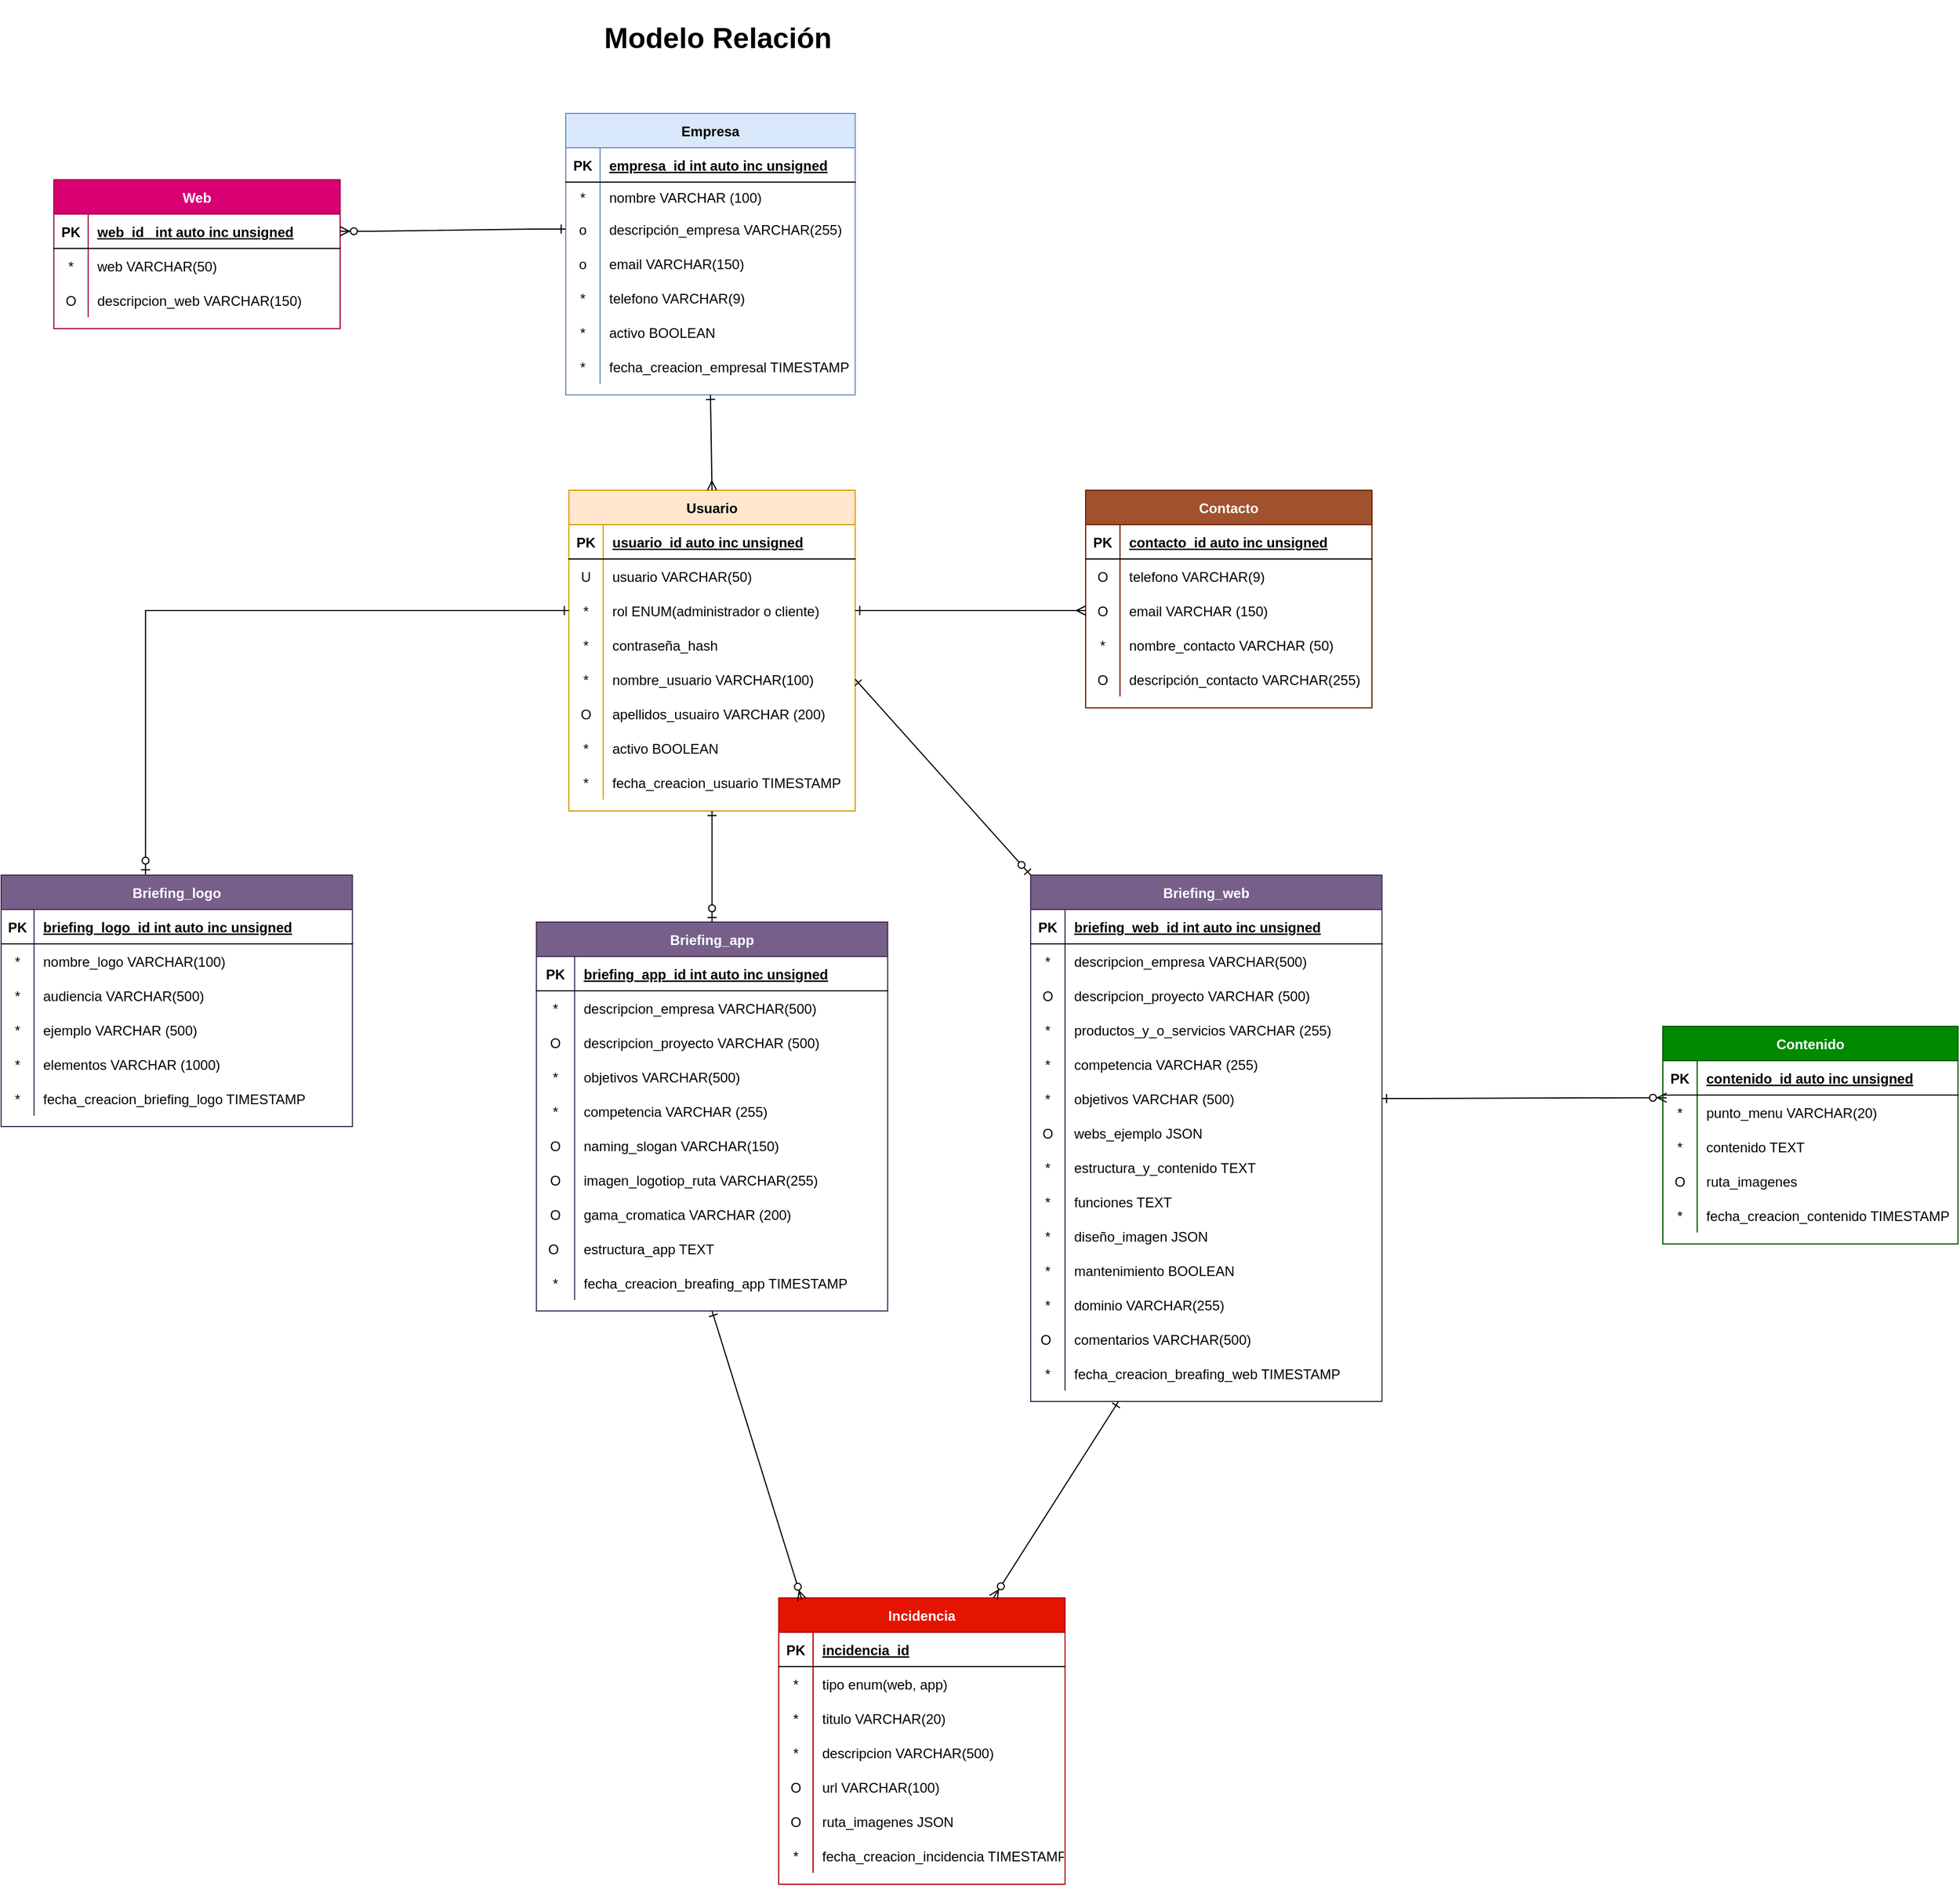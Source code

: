 <mxfile version="22.1.11" type="github">
  <diagram id="R2lEEEUBdFMjLlhIrx00" name="Page-1">
    <mxGraphModel dx="2312" dy="1103" grid="0" gridSize="10" guides="1" tooltips="1" connect="1" arrows="1" fold="1" page="0" pageScale="1" pageWidth="850" pageHeight="1100" math="0" shadow="0" extFonts="Permanent Marker^https://fonts.googleapis.com/css?family=Permanent+Marker">
      <root>
        <mxCell id="0" />
        <mxCell id="1" parent="0" />
        <mxCell id="C-vyLk0tnHw3VtMMgP7b-2" value="Usuario" style="shape=table;startSize=30;container=1;collapsible=1;childLayout=tableLayout;fixedRows=1;rowLines=0;fontStyle=1;align=center;resizeLast=1;fillColor=#ffe6cc;strokeColor=#d79b00;" parent="1" vertex="1">
          <mxGeometry x="437.75" y="499" width="250" height="280" as="geometry" />
        </mxCell>
        <mxCell id="C-vyLk0tnHw3VtMMgP7b-3" value="" style="shape=partialRectangle;collapsible=0;dropTarget=0;pointerEvents=0;fillColor=none;points=[[0,0.5],[1,0.5]];portConstraint=eastwest;top=0;left=0;right=0;bottom=1;" parent="C-vyLk0tnHw3VtMMgP7b-2" vertex="1">
          <mxGeometry y="30" width="250" height="30" as="geometry" />
        </mxCell>
        <mxCell id="C-vyLk0tnHw3VtMMgP7b-4" value="PK" style="shape=partialRectangle;overflow=hidden;connectable=0;fillColor=none;top=0;left=0;bottom=0;right=0;fontStyle=1;" parent="C-vyLk0tnHw3VtMMgP7b-3" vertex="1">
          <mxGeometry width="30" height="30" as="geometry">
            <mxRectangle width="30" height="30" as="alternateBounds" />
          </mxGeometry>
        </mxCell>
        <mxCell id="C-vyLk0tnHw3VtMMgP7b-5" value="usuario_id auto inc unsigned" style="shape=partialRectangle;overflow=hidden;connectable=0;fillColor=none;top=0;left=0;bottom=0;right=0;align=left;spacingLeft=6;fontStyle=5;" parent="C-vyLk0tnHw3VtMMgP7b-3" vertex="1">
          <mxGeometry x="30" width="220" height="30" as="geometry">
            <mxRectangle width="220" height="30" as="alternateBounds" />
          </mxGeometry>
        </mxCell>
        <mxCell id="C-vyLk0tnHw3VtMMgP7b-6" value="" style="shape=partialRectangle;collapsible=0;dropTarget=0;pointerEvents=0;fillColor=none;points=[[0,0.5],[1,0.5]];portConstraint=eastwest;top=0;left=0;right=0;bottom=0;" parent="C-vyLk0tnHw3VtMMgP7b-2" vertex="1">
          <mxGeometry y="60" width="250" height="30" as="geometry" />
        </mxCell>
        <mxCell id="C-vyLk0tnHw3VtMMgP7b-7" value="U" style="shape=partialRectangle;overflow=hidden;connectable=0;fillColor=none;top=0;left=0;bottom=0;right=0;" parent="C-vyLk0tnHw3VtMMgP7b-6" vertex="1">
          <mxGeometry width="30" height="30" as="geometry">
            <mxRectangle width="30" height="30" as="alternateBounds" />
          </mxGeometry>
        </mxCell>
        <mxCell id="C-vyLk0tnHw3VtMMgP7b-8" value="usuario VARCHAR(50)" style="shape=partialRectangle;overflow=hidden;connectable=0;fillColor=none;top=0;left=0;bottom=0;right=0;align=left;spacingLeft=6;" parent="C-vyLk0tnHw3VtMMgP7b-6" vertex="1">
          <mxGeometry x="30" width="220" height="30" as="geometry">
            <mxRectangle width="220" height="30" as="alternateBounds" />
          </mxGeometry>
        </mxCell>
        <mxCell id="84_0tGTxRUwSDMbbLnOq-57" value="" style="shape=tableRow;horizontal=0;startSize=0;swimlaneHead=0;swimlaneBody=0;fillColor=none;collapsible=0;dropTarget=0;points=[[0,0.5],[1,0.5]];portConstraint=eastwest;top=0;left=0;right=0;bottom=0;" parent="C-vyLk0tnHw3VtMMgP7b-2" vertex="1">
          <mxGeometry y="90" width="250" height="30" as="geometry" />
        </mxCell>
        <mxCell id="84_0tGTxRUwSDMbbLnOq-58" value="*" style="shape=partialRectangle;connectable=0;fillColor=none;top=0;left=0;bottom=0;right=0;editable=1;overflow=hidden;" parent="84_0tGTxRUwSDMbbLnOq-57" vertex="1">
          <mxGeometry width="30" height="30" as="geometry">
            <mxRectangle width="30" height="30" as="alternateBounds" />
          </mxGeometry>
        </mxCell>
        <mxCell id="84_0tGTxRUwSDMbbLnOq-59" value="rol ENUM(administrador o cliente)" style="shape=partialRectangle;connectable=0;fillColor=none;top=0;left=0;bottom=0;right=0;align=left;spacingLeft=6;overflow=hidden;" parent="84_0tGTxRUwSDMbbLnOq-57" vertex="1">
          <mxGeometry x="30" width="220" height="30" as="geometry">
            <mxRectangle width="220" height="30" as="alternateBounds" />
          </mxGeometry>
        </mxCell>
        <mxCell id="84_0tGTxRUwSDMbbLnOq-60" value="" style="shape=tableRow;horizontal=0;startSize=0;swimlaneHead=0;swimlaneBody=0;fillColor=none;collapsible=0;dropTarget=0;points=[[0,0.5],[1,0.5]];portConstraint=eastwest;top=0;left=0;right=0;bottom=0;" parent="C-vyLk0tnHw3VtMMgP7b-2" vertex="1">
          <mxGeometry y="120" width="250" height="30" as="geometry" />
        </mxCell>
        <mxCell id="84_0tGTxRUwSDMbbLnOq-61" value="*" style="shape=partialRectangle;connectable=0;fillColor=none;top=0;left=0;bottom=0;right=0;editable=1;overflow=hidden;" parent="84_0tGTxRUwSDMbbLnOq-60" vertex="1">
          <mxGeometry width="30" height="30" as="geometry">
            <mxRectangle width="30" height="30" as="alternateBounds" />
          </mxGeometry>
        </mxCell>
        <mxCell id="84_0tGTxRUwSDMbbLnOq-62" value="contraseña_hash" style="shape=partialRectangle;connectable=0;fillColor=none;top=0;left=0;bottom=0;right=0;align=left;spacingLeft=6;overflow=hidden;" parent="84_0tGTxRUwSDMbbLnOq-60" vertex="1">
          <mxGeometry x="30" width="220" height="30" as="geometry">
            <mxRectangle width="220" height="30" as="alternateBounds" />
          </mxGeometry>
        </mxCell>
        <mxCell id="84_0tGTxRUwSDMbbLnOq-72" value="" style="shape=tableRow;horizontal=0;startSize=0;swimlaneHead=0;swimlaneBody=0;fillColor=none;collapsible=0;dropTarget=0;points=[[0,0.5],[1,0.5]];portConstraint=eastwest;top=0;left=0;right=0;bottom=0;" parent="C-vyLk0tnHw3VtMMgP7b-2" vertex="1">
          <mxGeometry y="150" width="250" height="30" as="geometry" />
        </mxCell>
        <mxCell id="84_0tGTxRUwSDMbbLnOq-73" value="*" style="shape=partialRectangle;connectable=0;fillColor=none;top=0;left=0;bottom=0;right=0;editable=1;overflow=hidden;" parent="84_0tGTxRUwSDMbbLnOq-72" vertex="1">
          <mxGeometry width="30" height="30" as="geometry">
            <mxRectangle width="30" height="30" as="alternateBounds" />
          </mxGeometry>
        </mxCell>
        <mxCell id="84_0tGTxRUwSDMbbLnOq-74" value="nombre_usuario VARCHAR(100)" style="shape=partialRectangle;connectable=0;fillColor=none;top=0;left=0;bottom=0;right=0;align=left;spacingLeft=6;overflow=hidden;" parent="84_0tGTxRUwSDMbbLnOq-72" vertex="1">
          <mxGeometry x="30" width="220" height="30" as="geometry">
            <mxRectangle width="220" height="30" as="alternateBounds" />
          </mxGeometry>
        </mxCell>
        <mxCell id="C-vyLk0tnHw3VtMMgP7b-9" value="" style="shape=partialRectangle;collapsible=0;dropTarget=0;pointerEvents=0;fillColor=none;points=[[0,0.5],[1,0.5]];portConstraint=eastwest;top=0;left=0;right=0;bottom=0;" parent="C-vyLk0tnHw3VtMMgP7b-2" vertex="1">
          <mxGeometry y="180" width="250" height="30" as="geometry" />
        </mxCell>
        <mxCell id="C-vyLk0tnHw3VtMMgP7b-10" value="O" style="shape=partialRectangle;overflow=hidden;connectable=0;fillColor=none;top=0;left=0;bottom=0;right=0;" parent="C-vyLk0tnHw3VtMMgP7b-9" vertex="1">
          <mxGeometry width="30" height="30" as="geometry">
            <mxRectangle width="30" height="30" as="alternateBounds" />
          </mxGeometry>
        </mxCell>
        <mxCell id="C-vyLk0tnHw3VtMMgP7b-11" value="apellidos_usuairo VARCHAR (200)" style="shape=partialRectangle;overflow=hidden;connectable=0;fillColor=none;top=0;left=0;bottom=0;right=0;align=left;spacingLeft=6;" parent="C-vyLk0tnHw3VtMMgP7b-9" vertex="1">
          <mxGeometry x="30" width="220" height="30" as="geometry">
            <mxRectangle width="220" height="30" as="alternateBounds" />
          </mxGeometry>
        </mxCell>
        <mxCell id="84_0tGTxRUwSDMbbLnOq-69" value="" style="shape=tableRow;horizontal=0;startSize=0;swimlaneHead=0;swimlaneBody=0;fillColor=none;collapsible=0;dropTarget=0;points=[[0,0.5],[1,0.5]];portConstraint=eastwest;top=0;left=0;right=0;bottom=0;" parent="C-vyLk0tnHw3VtMMgP7b-2" vertex="1">
          <mxGeometry y="210" width="250" height="30" as="geometry" />
        </mxCell>
        <mxCell id="84_0tGTxRUwSDMbbLnOq-70" value="*" style="shape=partialRectangle;connectable=0;fillColor=none;top=0;left=0;bottom=0;right=0;editable=1;overflow=hidden;" parent="84_0tGTxRUwSDMbbLnOq-69" vertex="1">
          <mxGeometry width="30" height="30" as="geometry">
            <mxRectangle width="30" height="30" as="alternateBounds" />
          </mxGeometry>
        </mxCell>
        <mxCell id="84_0tGTxRUwSDMbbLnOq-71" value="activo BOOLEAN" style="shape=partialRectangle;connectable=0;fillColor=none;top=0;left=0;bottom=0;right=0;align=left;spacingLeft=6;overflow=hidden;" parent="84_0tGTxRUwSDMbbLnOq-69" vertex="1">
          <mxGeometry x="30" width="220" height="30" as="geometry">
            <mxRectangle width="220" height="30" as="alternateBounds" />
          </mxGeometry>
        </mxCell>
        <mxCell id="84_0tGTxRUwSDMbbLnOq-129" value="" style="shape=tableRow;horizontal=0;startSize=0;swimlaneHead=0;swimlaneBody=0;fillColor=none;collapsible=0;dropTarget=0;points=[[0,0.5],[1,0.5]];portConstraint=eastwest;top=0;left=0;right=0;bottom=0;" parent="C-vyLk0tnHw3VtMMgP7b-2" vertex="1">
          <mxGeometry y="240" width="250" height="30" as="geometry" />
        </mxCell>
        <mxCell id="84_0tGTxRUwSDMbbLnOq-130" value="*" style="shape=partialRectangle;connectable=0;fillColor=none;top=0;left=0;bottom=0;right=0;editable=1;overflow=hidden;" parent="84_0tGTxRUwSDMbbLnOq-129" vertex="1">
          <mxGeometry width="30" height="30" as="geometry">
            <mxRectangle width="30" height="30" as="alternateBounds" />
          </mxGeometry>
        </mxCell>
        <mxCell id="84_0tGTxRUwSDMbbLnOq-131" value="fecha_creacion_usuario TIMESTAMP" style="shape=partialRectangle;connectable=0;fillColor=none;top=0;left=0;bottom=0;right=0;align=left;spacingLeft=6;overflow=hidden;" parent="84_0tGTxRUwSDMbbLnOq-129" vertex="1">
          <mxGeometry x="30" width="220" height="30" as="geometry">
            <mxRectangle width="220" height="30" as="alternateBounds" />
          </mxGeometry>
        </mxCell>
        <mxCell id="C-vyLk0tnHw3VtMMgP7b-13" value="Contacto" style="shape=table;startSize=30;container=1;collapsible=1;childLayout=tableLayout;fixedRows=1;rowLines=0;fontStyle=1;align=center;resizeLast=1;fillColor=#a0522d;fontColor=#ffffff;strokeColor=#6D1F00;" parent="1" vertex="1">
          <mxGeometry x="889" y="499" width="250" height="190" as="geometry" />
        </mxCell>
        <mxCell id="C-vyLk0tnHw3VtMMgP7b-14" value="" style="shape=partialRectangle;collapsible=0;dropTarget=0;pointerEvents=0;fillColor=none;points=[[0,0.5],[1,0.5]];portConstraint=eastwest;top=0;left=0;right=0;bottom=1;" parent="C-vyLk0tnHw3VtMMgP7b-13" vertex="1">
          <mxGeometry y="30" width="250" height="30" as="geometry" />
        </mxCell>
        <mxCell id="C-vyLk0tnHw3VtMMgP7b-15" value="PK" style="shape=partialRectangle;overflow=hidden;connectable=0;fillColor=none;top=0;left=0;bottom=0;right=0;fontStyle=1;" parent="C-vyLk0tnHw3VtMMgP7b-14" vertex="1">
          <mxGeometry width="30" height="30" as="geometry">
            <mxRectangle width="30" height="30" as="alternateBounds" />
          </mxGeometry>
        </mxCell>
        <mxCell id="C-vyLk0tnHw3VtMMgP7b-16" value="contacto_id auto inc unsigned" style="shape=partialRectangle;overflow=hidden;connectable=0;fillColor=none;top=0;left=0;bottom=0;right=0;align=left;spacingLeft=6;fontStyle=5;" parent="C-vyLk0tnHw3VtMMgP7b-14" vertex="1">
          <mxGeometry x="30" width="220" height="30" as="geometry">
            <mxRectangle width="220" height="30" as="alternateBounds" />
          </mxGeometry>
        </mxCell>
        <mxCell id="C-vyLk0tnHw3VtMMgP7b-17" value="" style="shape=partialRectangle;collapsible=0;dropTarget=0;pointerEvents=0;fillColor=none;points=[[0,0.5],[1,0.5]];portConstraint=eastwest;top=0;left=0;right=0;bottom=0;" parent="C-vyLk0tnHw3VtMMgP7b-13" vertex="1">
          <mxGeometry y="60" width="250" height="30" as="geometry" />
        </mxCell>
        <mxCell id="C-vyLk0tnHw3VtMMgP7b-18" value="O" style="shape=partialRectangle;overflow=hidden;connectable=0;fillColor=none;top=0;left=0;bottom=0;right=0;" parent="C-vyLk0tnHw3VtMMgP7b-17" vertex="1">
          <mxGeometry width="30" height="30" as="geometry">
            <mxRectangle width="30" height="30" as="alternateBounds" />
          </mxGeometry>
        </mxCell>
        <mxCell id="C-vyLk0tnHw3VtMMgP7b-19" value="telefono VARCHAR(9)" style="shape=partialRectangle;overflow=hidden;connectable=0;fillColor=none;top=0;left=0;bottom=0;right=0;align=left;spacingLeft=6;" parent="C-vyLk0tnHw3VtMMgP7b-17" vertex="1">
          <mxGeometry x="30" width="220" height="30" as="geometry">
            <mxRectangle width="220" height="30" as="alternateBounds" />
          </mxGeometry>
        </mxCell>
        <mxCell id="C-vyLk0tnHw3VtMMgP7b-20" value="" style="shape=partialRectangle;collapsible=0;dropTarget=0;pointerEvents=0;fillColor=none;points=[[0,0.5],[1,0.5]];portConstraint=eastwest;top=0;left=0;right=0;bottom=0;" parent="C-vyLk0tnHw3VtMMgP7b-13" vertex="1">
          <mxGeometry y="90" width="250" height="30" as="geometry" />
        </mxCell>
        <mxCell id="C-vyLk0tnHw3VtMMgP7b-21" value="O" style="shape=partialRectangle;overflow=hidden;connectable=0;fillColor=none;top=0;left=0;bottom=0;right=0;" parent="C-vyLk0tnHw3VtMMgP7b-20" vertex="1">
          <mxGeometry width="30" height="30" as="geometry">
            <mxRectangle width="30" height="30" as="alternateBounds" />
          </mxGeometry>
        </mxCell>
        <mxCell id="C-vyLk0tnHw3VtMMgP7b-22" value="email VARCHAR (150)" style="shape=partialRectangle;overflow=hidden;connectable=0;fillColor=none;top=0;left=0;bottom=0;right=0;align=left;spacingLeft=6;" parent="C-vyLk0tnHw3VtMMgP7b-20" vertex="1">
          <mxGeometry x="30" width="220" height="30" as="geometry">
            <mxRectangle width="220" height="30" as="alternateBounds" />
          </mxGeometry>
        </mxCell>
        <mxCell id="84_0tGTxRUwSDMbbLnOq-78" value="" style="shape=tableRow;horizontal=0;startSize=0;swimlaneHead=0;swimlaneBody=0;fillColor=none;collapsible=0;dropTarget=0;points=[[0,0.5],[1,0.5]];portConstraint=eastwest;top=0;left=0;right=0;bottom=0;" parent="C-vyLk0tnHw3VtMMgP7b-13" vertex="1">
          <mxGeometry y="120" width="250" height="30" as="geometry" />
        </mxCell>
        <mxCell id="84_0tGTxRUwSDMbbLnOq-79" value="*" style="shape=partialRectangle;connectable=0;fillColor=none;top=0;left=0;bottom=0;right=0;editable=1;overflow=hidden;" parent="84_0tGTxRUwSDMbbLnOq-78" vertex="1">
          <mxGeometry width="30" height="30" as="geometry">
            <mxRectangle width="30" height="30" as="alternateBounds" />
          </mxGeometry>
        </mxCell>
        <mxCell id="84_0tGTxRUwSDMbbLnOq-80" value="nombre_contacto VARCHAR (50)" style="shape=partialRectangle;connectable=0;fillColor=none;top=0;left=0;bottom=0;right=0;align=left;spacingLeft=6;overflow=hidden;" parent="84_0tGTxRUwSDMbbLnOq-78" vertex="1">
          <mxGeometry x="30" width="220" height="30" as="geometry">
            <mxRectangle width="220" height="30" as="alternateBounds" />
          </mxGeometry>
        </mxCell>
        <mxCell id="84_0tGTxRUwSDMbbLnOq-75" value="" style="shape=tableRow;horizontal=0;startSize=0;swimlaneHead=0;swimlaneBody=0;fillColor=none;collapsible=0;dropTarget=0;points=[[0,0.5],[1,0.5]];portConstraint=eastwest;top=0;left=0;right=0;bottom=0;" parent="C-vyLk0tnHw3VtMMgP7b-13" vertex="1">
          <mxGeometry y="150" width="250" height="30" as="geometry" />
        </mxCell>
        <mxCell id="84_0tGTxRUwSDMbbLnOq-76" value="O" style="shape=partialRectangle;connectable=0;fillColor=none;top=0;left=0;bottom=0;right=0;editable=1;overflow=hidden;" parent="84_0tGTxRUwSDMbbLnOq-75" vertex="1">
          <mxGeometry width="30" height="30" as="geometry">
            <mxRectangle width="30" height="30" as="alternateBounds" />
          </mxGeometry>
        </mxCell>
        <mxCell id="84_0tGTxRUwSDMbbLnOq-77" value="descripción_contacto VARCHAR(255)" style="shape=partialRectangle;connectable=0;fillColor=none;top=0;left=0;bottom=0;right=0;align=left;spacingLeft=6;overflow=hidden;" parent="84_0tGTxRUwSDMbbLnOq-75" vertex="1">
          <mxGeometry x="30" width="220" height="30" as="geometry">
            <mxRectangle width="220" height="30" as="alternateBounds" />
          </mxGeometry>
        </mxCell>
        <mxCell id="C-vyLk0tnHw3VtMMgP7b-23" value="Empresa" style="shape=table;startSize=30;container=1;collapsible=1;childLayout=tableLayout;fixedRows=1;rowLines=0;fontStyle=1;align=center;resizeLast=1;fillColor=#dae8fc;strokeColor=#6c8ebf;" parent="1" vertex="1">
          <mxGeometry x="435" y="170" width="252.75" height="245.75" as="geometry" />
        </mxCell>
        <mxCell id="C-vyLk0tnHw3VtMMgP7b-24" value="" style="shape=partialRectangle;collapsible=0;dropTarget=0;pointerEvents=0;fillColor=none;points=[[0,0.5],[1,0.5]];portConstraint=eastwest;top=0;left=0;right=0;bottom=1;" parent="C-vyLk0tnHw3VtMMgP7b-23" vertex="1">
          <mxGeometry y="30" width="252.75" height="30" as="geometry" />
        </mxCell>
        <mxCell id="C-vyLk0tnHw3VtMMgP7b-25" value="PK" style="shape=partialRectangle;overflow=hidden;connectable=0;fillColor=none;top=0;left=0;bottom=0;right=0;fontStyle=1;" parent="C-vyLk0tnHw3VtMMgP7b-24" vertex="1">
          <mxGeometry width="30" height="30" as="geometry">
            <mxRectangle width="30" height="30" as="alternateBounds" />
          </mxGeometry>
        </mxCell>
        <mxCell id="C-vyLk0tnHw3VtMMgP7b-26" value="empresa_id int auto inc unsigned" style="shape=partialRectangle;overflow=hidden;connectable=0;fillColor=none;top=0;left=0;bottom=0;right=0;align=left;spacingLeft=6;fontStyle=5;" parent="C-vyLk0tnHw3VtMMgP7b-24" vertex="1">
          <mxGeometry x="30" width="222.75" height="30" as="geometry">
            <mxRectangle width="222.75" height="30" as="alternateBounds" />
          </mxGeometry>
        </mxCell>
        <mxCell id="C-vyLk0tnHw3VtMMgP7b-27" value="" style="shape=partialRectangle;collapsible=0;dropTarget=0;pointerEvents=0;fillColor=none;points=[[0,0.5],[1,0.5]];portConstraint=eastwest;top=0;left=0;right=0;bottom=0;" parent="C-vyLk0tnHw3VtMMgP7b-23" vertex="1">
          <mxGeometry y="60" width="252.75" height="26" as="geometry" />
        </mxCell>
        <mxCell id="C-vyLk0tnHw3VtMMgP7b-28" value="*" style="shape=partialRectangle;overflow=hidden;connectable=0;fillColor=none;top=0;left=0;bottom=0;right=0;" parent="C-vyLk0tnHw3VtMMgP7b-27" vertex="1">
          <mxGeometry width="30" height="26" as="geometry">
            <mxRectangle width="30" height="26" as="alternateBounds" />
          </mxGeometry>
        </mxCell>
        <mxCell id="C-vyLk0tnHw3VtMMgP7b-29" value="nombre VARCHAR (100)" style="shape=partialRectangle;overflow=hidden;connectable=0;fillColor=none;top=0;left=0;bottom=0;right=0;align=left;spacingLeft=6;" parent="C-vyLk0tnHw3VtMMgP7b-27" vertex="1">
          <mxGeometry x="30" width="222.75" height="26" as="geometry">
            <mxRectangle width="222.75" height="26" as="alternateBounds" />
          </mxGeometry>
        </mxCell>
        <mxCell id="84_0tGTxRUwSDMbbLnOq-45" value="" style="shape=tableRow;horizontal=0;startSize=0;swimlaneHead=0;swimlaneBody=0;fillColor=none;collapsible=0;dropTarget=0;points=[[0,0.5],[1,0.5]];portConstraint=eastwest;top=0;left=0;right=0;bottom=0;" parent="C-vyLk0tnHw3VtMMgP7b-23" vertex="1">
          <mxGeometry y="86" width="252.75" height="30" as="geometry" />
        </mxCell>
        <mxCell id="84_0tGTxRUwSDMbbLnOq-46" value="o" style="shape=partialRectangle;connectable=0;fillColor=none;top=0;left=0;bottom=0;right=0;editable=1;overflow=hidden;" parent="84_0tGTxRUwSDMbbLnOq-45" vertex="1">
          <mxGeometry width="30" height="30" as="geometry">
            <mxRectangle width="30" height="30" as="alternateBounds" />
          </mxGeometry>
        </mxCell>
        <mxCell id="84_0tGTxRUwSDMbbLnOq-47" value="descripción_empresa VARCHAR(255)" style="shape=partialRectangle;connectable=0;fillColor=none;top=0;left=0;bottom=0;right=0;align=left;spacingLeft=6;overflow=hidden;" parent="84_0tGTxRUwSDMbbLnOq-45" vertex="1">
          <mxGeometry x="30" width="222.75" height="30" as="geometry">
            <mxRectangle width="222.75" height="30" as="alternateBounds" />
          </mxGeometry>
        </mxCell>
        <mxCell id="84_0tGTxRUwSDMbbLnOq-48" value="" style="shape=tableRow;horizontal=0;startSize=0;swimlaneHead=0;swimlaneBody=0;fillColor=none;collapsible=0;dropTarget=0;points=[[0,0.5],[1,0.5]];portConstraint=eastwest;top=0;left=0;right=0;bottom=0;" parent="C-vyLk0tnHw3VtMMgP7b-23" vertex="1">
          <mxGeometry y="116" width="252.75" height="30" as="geometry" />
        </mxCell>
        <mxCell id="84_0tGTxRUwSDMbbLnOq-49" value="o" style="shape=partialRectangle;connectable=0;fillColor=none;top=0;left=0;bottom=0;right=0;editable=1;overflow=hidden;" parent="84_0tGTxRUwSDMbbLnOq-48" vertex="1">
          <mxGeometry width="30" height="30" as="geometry">
            <mxRectangle width="30" height="30" as="alternateBounds" />
          </mxGeometry>
        </mxCell>
        <mxCell id="84_0tGTxRUwSDMbbLnOq-50" value="email VARCHAR(150)" style="shape=partialRectangle;connectable=0;fillColor=none;top=0;left=0;bottom=0;right=0;align=left;spacingLeft=6;overflow=hidden;" parent="84_0tGTxRUwSDMbbLnOq-48" vertex="1">
          <mxGeometry x="30" width="222.75" height="30" as="geometry">
            <mxRectangle width="222.75" height="30" as="alternateBounds" />
          </mxGeometry>
        </mxCell>
        <mxCell id="84_0tGTxRUwSDMbbLnOq-51" value="" style="shape=tableRow;horizontal=0;startSize=0;swimlaneHead=0;swimlaneBody=0;fillColor=none;collapsible=0;dropTarget=0;points=[[0,0.5],[1,0.5]];portConstraint=eastwest;top=0;left=0;right=0;bottom=0;" parent="C-vyLk0tnHw3VtMMgP7b-23" vertex="1">
          <mxGeometry y="146" width="252.75" height="30" as="geometry" />
        </mxCell>
        <mxCell id="84_0tGTxRUwSDMbbLnOq-52" value="*" style="shape=partialRectangle;connectable=0;fillColor=none;top=0;left=0;bottom=0;right=0;editable=1;overflow=hidden;" parent="84_0tGTxRUwSDMbbLnOq-51" vertex="1">
          <mxGeometry width="30" height="30" as="geometry">
            <mxRectangle width="30" height="30" as="alternateBounds" />
          </mxGeometry>
        </mxCell>
        <mxCell id="84_0tGTxRUwSDMbbLnOq-53" value="telefono VARCHAR(9)" style="shape=partialRectangle;connectable=0;fillColor=none;top=0;left=0;bottom=0;right=0;align=left;spacingLeft=6;overflow=hidden;" parent="84_0tGTxRUwSDMbbLnOq-51" vertex="1">
          <mxGeometry x="30" width="222.75" height="30" as="geometry">
            <mxRectangle width="222.75" height="30" as="alternateBounds" />
          </mxGeometry>
        </mxCell>
        <mxCell id="84_0tGTxRUwSDMbbLnOq-54" value="" style="shape=tableRow;horizontal=0;startSize=0;swimlaneHead=0;swimlaneBody=0;fillColor=none;collapsible=0;dropTarget=0;points=[[0,0.5],[1,0.5]];portConstraint=eastwest;top=0;left=0;right=0;bottom=0;" parent="C-vyLk0tnHw3VtMMgP7b-23" vertex="1">
          <mxGeometry y="176" width="252.75" height="30" as="geometry" />
        </mxCell>
        <mxCell id="84_0tGTxRUwSDMbbLnOq-55" value="*" style="shape=partialRectangle;connectable=0;fillColor=none;top=0;left=0;bottom=0;right=0;editable=1;overflow=hidden;" parent="84_0tGTxRUwSDMbbLnOq-54" vertex="1">
          <mxGeometry width="30" height="30" as="geometry">
            <mxRectangle width="30" height="30" as="alternateBounds" />
          </mxGeometry>
        </mxCell>
        <mxCell id="84_0tGTxRUwSDMbbLnOq-56" value="activo BOOLEAN" style="shape=partialRectangle;connectable=0;fillColor=none;top=0;left=0;bottom=0;right=0;align=left;spacingLeft=6;overflow=hidden;" parent="84_0tGTxRUwSDMbbLnOq-54" vertex="1">
          <mxGeometry x="30" width="222.75" height="30" as="geometry">
            <mxRectangle width="222.75" height="30" as="alternateBounds" />
          </mxGeometry>
        </mxCell>
        <mxCell id="84_0tGTxRUwSDMbbLnOq-126" value="" style="shape=tableRow;horizontal=0;startSize=0;swimlaneHead=0;swimlaneBody=0;fillColor=none;collapsible=0;dropTarget=0;points=[[0,0.5],[1,0.5]];portConstraint=eastwest;top=0;left=0;right=0;bottom=0;" parent="C-vyLk0tnHw3VtMMgP7b-23" vertex="1">
          <mxGeometry y="206" width="252.75" height="30" as="geometry" />
        </mxCell>
        <mxCell id="84_0tGTxRUwSDMbbLnOq-127" value="*" style="shape=partialRectangle;connectable=0;fillColor=none;top=0;left=0;bottom=0;right=0;editable=1;overflow=hidden;" parent="84_0tGTxRUwSDMbbLnOq-126" vertex="1">
          <mxGeometry width="30" height="30" as="geometry">
            <mxRectangle width="30" height="30" as="alternateBounds" />
          </mxGeometry>
        </mxCell>
        <mxCell id="84_0tGTxRUwSDMbbLnOq-128" value="fecha_creacion_empresal TIMESTAMP" style="shape=partialRectangle;connectable=0;fillColor=none;top=0;left=0;bottom=0;right=0;align=left;spacingLeft=6;overflow=hidden;" parent="84_0tGTxRUwSDMbbLnOq-126" vertex="1">
          <mxGeometry x="30" width="222.75" height="30" as="geometry">
            <mxRectangle width="222.75" height="30" as="alternateBounds" />
          </mxGeometry>
        </mxCell>
        <mxCell id="84_0tGTxRUwSDMbbLnOq-1" value="&lt;h1 style=&quot;font-size: 25px;&quot;&gt;Modelo Relación&lt;/h1&gt;" style="text;html=1;strokeColor=none;fillColor=none;align=center;verticalAlign=middle;whiteSpace=wrap;rounded=0;" parent="1" vertex="1">
          <mxGeometry x="463" y="88" width="209.63" height="30" as="geometry" />
        </mxCell>
        <mxCell id="84_0tGTxRUwSDMbbLnOq-2" value="Briefing_web" style="shape=table;startSize=30;container=1;collapsible=1;childLayout=tableLayout;fixedRows=1;rowLines=0;fontStyle=1;align=center;resizeLast=1;fillColor=#76608a;fontColor=#ffffff;strokeColor=#432D57;" parent="1" vertex="1">
          <mxGeometry x="841" y="835" width="306.75" height="459.5" as="geometry" />
        </mxCell>
        <mxCell id="84_0tGTxRUwSDMbbLnOq-3" value="" style="shape=partialRectangle;collapsible=0;dropTarget=0;pointerEvents=0;fillColor=none;points=[[0,0.5],[1,0.5]];portConstraint=eastwest;top=0;left=0;right=0;bottom=1;" parent="84_0tGTxRUwSDMbbLnOq-2" vertex="1">
          <mxGeometry y="30" width="306.75" height="30" as="geometry" />
        </mxCell>
        <mxCell id="84_0tGTxRUwSDMbbLnOq-4" value="PK" style="shape=partialRectangle;overflow=hidden;connectable=0;fillColor=none;top=0;left=0;bottom=0;right=0;fontStyle=1;" parent="84_0tGTxRUwSDMbbLnOq-3" vertex="1">
          <mxGeometry width="30" height="30" as="geometry">
            <mxRectangle width="30" height="30" as="alternateBounds" />
          </mxGeometry>
        </mxCell>
        <mxCell id="84_0tGTxRUwSDMbbLnOq-5" value="briefing_web_id int auto inc unsigned" style="shape=partialRectangle;overflow=hidden;connectable=0;fillColor=none;top=0;left=0;bottom=0;right=0;align=left;spacingLeft=6;fontStyle=5;" parent="84_0tGTxRUwSDMbbLnOq-3" vertex="1">
          <mxGeometry x="30" width="276.75" height="30" as="geometry">
            <mxRectangle width="276.75" height="30" as="alternateBounds" />
          </mxGeometry>
        </mxCell>
        <mxCell id="84_0tGTxRUwSDMbbLnOq-9" value="" style="shape=partialRectangle;collapsible=0;dropTarget=0;pointerEvents=0;fillColor=none;points=[[0,0.5],[1,0.5]];portConstraint=eastwest;top=0;left=0;right=0;bottom=0;" parent="84_0tGTxRUwSDMbbLnOq-2" vertex="1">
          <mxGeometry y="60" width="306.75" height="30" as="geometry" />
        </mxCell>
        <mxCell id="84_0tGTxRUwSDMbbLnOq-10" value="*" style="shape=partialRectangle;overflow=hidden;connectable=0;fillColor=none;top=0;left=0;bottom=0;right=0;" parent="84_0tGTxRUwSDMbbLnOq-9" vertex="1">
          <mxGeometry width="30" height="30" as="geometry">
            <mxRectangle width="30" height="30" as="alternateBounds" />
          </mxGeometry>
        </mxCell>
        <mxCell id="84_0tGTxRUwSDMbbLnOq-11" value="descripcion_empresa VARCHAR(500)" style="shape=partialRectangle;overflow=hidden;connectable=0;fillColor=none;top=0;left=0;bottom=0;right=0;align=left;spacingLeft=6;" parent="84_0tGTxRUwSDMbbLnOq-9" vertex="1">
          <mxGeometry x="30" width="276.75" height="30" as="geometry">
            <mxRectangle width="276.75" height="30" as="alternateBounds" />
          </mxGeometry>
        </mxCell>
        <mxCell id="84_0tGTxRUwSDMbbLnOq-84" value="" style="shape=tableRow;horizontal=0;startSize=0;swimlaneHead=0;swimlaneBody=0;fillColor=none;collapsible=0;dropTarget=0;points=[[0,0.5],[1,0.5]];portConstraint=eastwest;top=0;left=0;right=0;bottom=0;" parent="84_0tGTxRUwSDMbbLnOq-2" vertex="1">
          <mxGeometry y="90" width="306.75" height="30" as="geometry" />
        </mxCell>
        <mxCell id="84_0tGTxRUwSDMbbLnOq-85" value="O" style="shape=partialRectangle;connectable=0;fillColor=none;top=0;left=0;bottom=0;right=0;editable=1;overflow=hidden;" parent="84_0tGTxRUwSDMbbLnOq-84" vertex="1">
          <mxGeometry width="30" height="30" as="geometry">
            <mxRectangle width="30" height="30" as="alternateBounds" />
          </mxGeometry>
        </mxCell>
        <mxCell id="84_0tGTxRUwSDMbbLnOq-86" value="descripcion_proyecto VARCHAR (500)" style="shape=partialRectangle;connectable=0;fillColor=none;top=0;left=0;bottom=0;right=0;align=left;spacingLeft=6;overflow=hidden;" parent="84_0tGTxRUwSDMbbLnOq-84" vertex="1">
          <mxGeometry x="30" width="276.75" height="30" as="geometry">
            <mxRectangle width="276.75" height="30" as="alternateBounds" />
          </mxGeometry>
        </mxCell>
        <mxCell id="84_0tGTxRUwSDMbbLnOq-90" value="" style="shape=tableRow;horizontal=0;startSize=0;swimlaneHead=0;swimlaneBody=0;fillColor=none;collapsible=0;dropTarget=0;points=[[0,0.5],[1,0.5]];portConstraint=eastwest;top=0;left=0;right=0;bottom=0;" parent="84_0tGTxRUwSDMbbLnOq-2" vertex="1">
          <mxGeometry y="120" width="306.75" height="30" as="geometry" />
        </mxCell>
        <mxCell id="84_0tGTxRUwSDMbbLnOq-91" value="*" style="shape=partialRectangle;connectable=0;fillColor=none;top=0;left=0;bottom=0;right=0;editable=1;overflow=hidden;" parent="84_0tGTxRUwSDMbbLnOq-90" vertex="1">
          <mxGeometry width="30" height="30" as="geometry">
            <mxRectangle width="30" height="30" as="alternateBounds" />
          </mxGeometry>
        </mxCell>
        <mxCell id="84_0tGTxRUwSDMbbLnOq-92" value="productos_y_o_servicios VARCHAR (255)" style="shape=partialRectangle;connectable=0;fillColor=none;top=0;left=0;bottom=0;right=0;align=left;spacingLeft=6;overflow=hidden;" parent="84_0tGTxRUwSDMbbLnOq-90" vertex="1">
          <mxGeometry x="30" width="276.75" height="30" as="geometry">
            <mxRectangle width="276.75" height="30" as="alternateBounds" />
          </mxGeometry>
        </mxCell>
        <mxCell id="84_0tGTxRUwSDMbbLnOq-93" value="" style="shape=tableRow;horizontal=0;startSize=0;swimlaneHead=0;swimlaneBody=0;fillColor=none;collapsible=0;dropTarget=0;points=[[0,0.5],[1,0.5]];portConstraint=eastwest;top=0;left=0;right=0;bottom=0;" parent="84_0tGTxRUwSDMbbLnOq-2" vertex="1">
          <mxGeometry y="150" width="306.75" height="30" as="geometry" />
        </mxCell>
        <mxCell id="84_0tGTxRUwSDMbbLnOq-94" value="*" style="shape=partialRectangle;connectable=0;fillColor=none;top=0;left=0;bottom=0;right=0;editable=1;overflow=hidden;" parent="84_0tGTxRUwSDMbbLnOq-93" vertex="1">
          <mxGeometry width="30" height="30" as="geometry">
            <mxRectangle width="30" height="30" as="alternateBounds" />
          </mxGeometry>
        </mxCell>
        <mxCell id="84_0tGTxRUwSDMbbLnOq-95" value="competencia VARCHAR (255)" style="shape=partialRectangle;connectable=0;fillColor=none;top=0;left=0;bottom=0;right=0;align=left;spacingLeft=6;overflow=hidden;" parent="84_0tGTxRUwSDMbbLnOq-93" vertex="1">
          <mxGeometry x="30" width="276.75" height="30" as="geometry">
            <mxRectangle width="276.75" height="30" as="alternateBounds" />
          </mxGeometry>
        </mxCell>
        <mxCell id="84_0tGTxRUwSDMbbLnOq-99" value="" style="shape=tableRow;horizontal=0;startSize=0;swimlaneHead=0;swimlaneBody=0;fillColor=none;collapsible=0;dropTarget=0;points=[[0,0.5],[1,0.5]];portConstraint=eastwest;top=0;left=0;right=0;bottom=0;" parent="84_0tGTxRUwSDMbbLnOq-2" vertex="1">
          <mxGeometry y="180" width="306.75" height="30" as="geometry" />
        </mxCell>
        <mxCell id="84_0tGTxRUwSDMbbLnOq-100" value="*" style="shape=partialRectangle;connectable=0;fillColor=none;top=0;left=0;bottom=0;right=0;editable=1;overflow=hidden;" parent="84_0tGTxRUwSDMbbLnOq-99" vertex="1">
          <mxGeometry width="30" height="30" as="geometry">
            <mxRectangle width="30" height="30" as="alternateBounds" />
          </mxGeometry>
        </mxCell>
        <mxCell id="84_0tGTxRUwSDMbbLnOq-101" value="objetivos VARCHAR (500)" style="shape=partialRectangle;connectable=0;fillColor=none;top=0;left=0;bottom=0;right=0;align=left;spacingLeft=6;overflow=hidden;" parent="84_0tGTxRUwSDMbbLnOq-99" vertex="1">
          <mxGeometry x="30" width="276.75" height="30" as="geometry">
            <mxRectangle width="276.75" height="30" as="alternateBounds" />
          </mxGeometry>
        </mxCell>
        <mxCell id="84_0tGTxRUwSDMbbLnOq-111" value="" style="shape=tableRow;horizontal=0;startSize=0;swimlaneHead=0;swimlaneBody=0;fillColor=none;collapsible=0;dropTarget=0;points=[[0,0.5],[1,0.5]];portConstraint=eastwest;top=0;left=0;right=0;bottom=0;" parent="84_0tGTxRUwSDMbbLnOq-2" vertex="1">
          <mxGeometry y="210" width="306.75" height="30" as="geometry" />
        </mxCell>
        <mxCell id="84_0tGTxRUwSDMbbLnOq-112" value="O" style="shape=partialRectangle;connectable=0;fillColor=none;top=0;left=0;bottom=0;right=0;editable=1;overflow=hidden;" parent="84_0tGTxRUwSDMbbLnOq-111" vertex="1">
          <mxGeometry width="30" height="30" as="geometry">
            <mxRectangle width="30" height="30" as="alternateBounds" />
          </mxGeometry>
        </mxCell>
        <mxCell id="84_0tGTxRUwSDMbbLnOq-113" value="webs_ejemplo JSON" style="shape=partialRectangle;connectable=0;fillColor=none;top=0;left=0;bottom=0;right=0;align=left;spacingLeft=6;overflow=hidden;" parent="84_0tGTxRUwSDMbbLnOq-111" vertex="1">
          <mxGeometry x="30" width="276.75" height="30" as="geometry">
            <mxRectangle width="276.75" height="30" as="alternateBounds" />
          </mxGeometry>
        </mxCell>
        <mxCell id="84_0tGTxRUwSDMbbLnOq-108" value="" style="shape=tableRow;horizontal=0;startSize=0;swimlaneHead=0;swimlaneBody=0;fillColor=none;collapsible=0;dropTarget=0;points=[[0,0.5],[1,0.5]];portConstraint=eastwest;top=0;left=0;right=0;bottom=0;" parent="84_0tGTxRUwSDMbbLnOq-2" vertex="1">
          <mxGeometry y="240" width="306.75" height="30" as="geometry" />
        </mxCell>
        <mxCell id="84_0tGTxRUwSDMbbLnOq-109" value="*" style="shape=partialRectangle;connectable=0;fillColor=none;top=0;left=0;bottom=0;right=0;editable=1;overflow=hidden;" parent="84_0tGTxRUwSDMbbLnOq-108" vertex="1">
          <mxGeometry width="30" height="30" as="geometry">
            <mxRectangle width="30" height="30" as="alternateBounds" />
          </mxGeometry>
        </mxCell>
        <mxCell id="84_0tGTxRUwSDMbbLnOq-110" value="estructura_y_contenido TEXT" style="shape=partialRectangle;connectable=0;fillColor=none;top=0;left=0;bottom=0;right=0;align=left;spacingLeft=6;overflow=hidden;" parent="84_0tGTxRUwSDMbbLnOq-108" vertex="1">
          <mxGeometry x="30" width="276.75" height="30" as="geometry">
            <mxRectangle width="276.75" height="30" as="alternateBounds" />
          </mxGeometry>
        </mxCell>
        <mxCell id="84_0tGTxRUwSDMbbLnOq-102" value="" style="shape=tableRow;horizontal=0;startSize=0;swimlaneHead=0;swimlaneBody=0;fillColor=none;collapsible=0;dropTarget=0;points=[[0,0.5],[1,0.5]];portConstraint=eastwest;top=0;left=0;right=0;bottom=0;" parent="84_0tGTxRUwSDMbbLnOq-2" vertex="1">
          <mxGeometry y="270" width="306.75" height="30" as="geometry" />
        </mxCell>
        <mxCell id="84_0tGTxRUwSDMbbLnOq-103" value="*" style="shape=partialRectangle;connectable=0;fillColor=none;top=0;left=0;bottom=0;right=0;editable=1;overflow=hidden;" parent="84_0tGTxRUwSDMbbLnOq-102" vertex="1">
          <mxGeometry width="30" height="30" as="geometry">
            <mxRectangle width="30" height="30" as="alternateBounds" />
          </mxGeometry>
        </mxCell>
        <mxCell id="84_0tGTxRUwSDMbbLnOq-104" value="funciones TEXT" style="shape=partialRectangle;connectable=0;fillColor=none;top=0;left=0;bottom=0;right=0;align=left;spacingLeft=6;overflow=hidden;" parent="84_0tGTxRUwSDMbbLnOq-102" vertex="1">
          <mxGeometry x="30" width="276.75" height="30" as="geometry">
            <mxRectangle width="276.75" height="30" as="alternateBounds" />
          </mxGeometry>
        </mxCell>
        <mxCell id="84_0tGTxRUwSDMbbLnOq-105" value="" style="shape=tableRow;horizontal=0;startSize=0;swimlaneHead=0;swimlaneBody=0;fillColor=none;collapsible=0;dropTarget=0;points=[[0,0.5],[1,0.5]];portConstraint=eastwest;top=0;left=0;right=0;bottom=0;" parent="84_0tGTxRUwSDMbbLnOq-2" vertex="1">
          <mxGeometry y="300" width="306.75" height="30" as="geometry" />
        </mxCell>
        <mxCell id="84_0tGTxRUwSDMbbLnOq-106" value="*" style="shape=partialRectangle;connectable=0;fillColor=none;top=0;left=0;bottom=0;right=0;editable=1;overflow=hidden;" parent="84_0tGTxRUwSDMbbLnOq-105" vertex="1">
          <mxGeometry width="30" height="30" as="geometry">
            <mxRectangle width="30" height="30" as="alternateBounds" />
          </mxGeometry>
        </mxCell>
        <mxCell id="84_0tGTxRUwSDMbbLnOq-107" value="diseño_imagen JSON" style="shape=partialRectangle;connectable=0;fillColor=none;top=0;left=0;bottom=0;right=0;align=left;spacingLeft=6;overflow=hidden;" parent="84_0tGTxRUwSDMbbLnOq-105" vertex="1">
          <mxGeometry x="30" width="276.75" height="30" as="geometry">
            <mxRectangle width="276.75" height="30" as="alternateBounds" />
          </mxGeometry>
        </mxCell>
        <mxCell id="84_0tGTxRUwSDMbbLnOq-96" value="" style="shape=tableRow;horizontal=0;startSize=0;swimlaneHead=0;swimlaneBody=0;fillColor=none;collapsible=0;dropTarget=0;points=[[0,0.5],[1,0.5]];portConstraint=eastwest;top=0;left=0;right=0;bottom=0;" parent="84_0tGTxRUwSDMbbLnOq-2" vertex="1">
          <mxGeometry y="330" width="306.75" height="30" as="geometry" />
        </mxCell>
        <mxCell id="84_0tGTxRUwSDMbbLnOq-97" value="*" style="shape=partialRectangle;connectable=0;fillColor=none;top=0;left=0;bottom=0;right=0;editable=1;overflow=hidden;" parent="84_0tGTxRUwSDMbbLnOq-96" vertex="1">
          <mxGeometry width="30" height="30" as="geometry">
            <mxRectangle width="30" height="30" as="alternateBounds" />
          </mxGeometry>
        </mxCell>
        <mxCell id="84_0tGTxRUwSDMbbLnOq-98" value="mantenimiento BOOLEAN" style="shape=partialRectangle;connectable=0;fillColor=none;top=0;left=0;bottom=0;right=0;align=left;spacingLeft=6;overflow=hidden;" parent="84_0tGTxRUwSDMbbLnOq-96" vertex="1">
          <mxGeometry x="30" width="276.75" height="30" as="geometry">
            <mxRectangle width="276.75" height="30" as="alternateBounds" />
          </mxGeometry>
        </mxCell>
        <mxCell id="84_0tGTxRUwSDMbbLnOq-87" value="" style="shape=tableRow;horizontal=0;startSize=0;swimlaneHead=0;swimlaneBody=0;fillColor=none;collapsible=0;dropTarget=0;points=[[0,0.5],[1,0.5]];portConstraint=eastwest;top=0;left=0;right=0;bottom=0;" parent="84_0tGTxRUwSDMbbLnOq-2" vertex="1">
          <mxGeometry y="360" width="306.75" height="30" as="geometry" />
        </mxCell>
        <mxCell id="84_0tGTxRUwSDMbbLnOq-88" value="*" style="shape=partialRectangle;connectable=0;fillColor=none;top=0;left=0;bottom=0;right=0;editable=1;overflow=hidden;" parent="84_0tGTxRUwSDMbbLnOq-87" vertex="1">
          <mxGeometry width="30" height="30" as="geometry">
            <mxRectangle width="30" height="30" as="alternateBounds" />
          </mxGeometry>
        </mxCell>
        <mxCell id="84_0tGTxRUwSDMbbLnOq-89" value="dominio VARCHAR(255)" style="shape=partialRectangle;connectable=0;fillColor=none;top=0;left=0;bottom=0;right=0;align=left;spacingLeft=6;overflow=hidden;" parent="84_0tGTxRUwSDMbbLnOq-87" vertex="1">
          <mxGeometry x="30" width="276.75" height="30" as="geometry">
            <mxRectangle width="276.75" height="30" as="alternateBounds" />
          </mxGeometry>
        </mxCell>
        <mxCell id="84_0tGTxRUwSDMbbLnOq-81" value="" style="shape=tableRow;horizontal=0;startSize=0;swimlaneHead=0;swimlaneBody=0;fillColor=none;collapsible=0;dropTarget=0;points=[[0,0.5],[1,0.5]];portConstraint=eastwest;top=0;left=0;right=0;bottom=0;" parent="84_0tGTxRUwSDMbbLnOq-2" vertex="1">
          <mxGeometry y="390" width="306.75" height="30" as="geometry" />
        </mxCell>
        <mxCell id="84_0tGTxRUwSDMbbLnOq-82" value="O " style="shape=partialRectangle;connectable=0;fillColor=none;top=0;left=0;bottom=0;right=0;editable=1;overflow=hidden;" parent="84_0tGTxRUwSDMbbLnOq-81" vertex="1">
          <mxGeometry width="30" height="30" as="geometry">
            <mxRectangle width="30" height="30" as="alternateBounds" />
          </mxGeometry>
        </mxCell>
        <mxCell id="84_0tGTxRUwSDMbbLnOq-83" value="comentarios VARCHAR(500)" style="shape=partialRectangle;connectable=0;fillColor=none;top=0;left=0;bottom=0;right=0;align=left;spacingLeft=6;overflow=hidden;" parent="84_0tGTxRUwSDMbbLnOq-81" vertex="1">
          <mxGeometry x="30" width="276.75" height="30" as="geometry">
            <mxRectangle width="276.75" height="30" as="alternateBounds" />
          </mxGeometry>
        </mxCell>
        <mxCell id="84_0tGTxRUwSDMbbLnOq-132" value="" style="shape=tableRow;horizontal=0;startSize=0;swimlaneHead=0;swimlaneBody=0;fillColor=none;collapsible=0;dropTarget=0;points=[[0,0.5],[1,0.5]];portConstraint=eastwest;top=0;left=0;right=0;bottom=0;" parent="84_0tGTxRUwSDMbbLnOq-2" vertex="1">
          <mxGeometry y="420" width="306.75" height="30" as="geometry" />
        </mxCell>
        <mxCell id="84_0tGTxRUwSDMbbLnOq-133" value="*" style="shape=partialRectangle;connectable=0;fillColor=none;top=0;left=0;bottom=0;right=0;editable=1;overflow=hidden;" parent="84_0tGTxRUwSDMbbLnOq-132" vertex="1">
          <mxGeometry width="30" height="30" as="geometry">
            <mxRectangle width="30" height="30" as="alternateBounds" />
          </mxGeometry>
        </mxCell>
        <mxCell id="84_0tGTxRUwSDMbbLnOq-134" value="fecha_creacion_breafing_web TIMESTAMP" style="shape=partialRectangle;connectable=0;fillColor=none;top=0;left=0;bottom=0;right=0;align=left;spacingLeft=6;overflow=hidden;" parent="84_0tGTxRUwSDMbbLnOq-132" vertex="1">
          <mxGeometry x="30" width="276.75" height="30" as="geometry">
            <mxRectangle width="276.75" height="30" as="alternateBounds" />
          </mxGeometry>
        </mxCell>
        <mxCell id="84_0tGTxRUwSDMbbLnOq-12" value="Contenido" style="shape=table;startSize=30;container=1;collapsible=1;childLayout=tableLayout;fixedRows=1;rowLines=0;fontStyle=1;align=center;resizeLast=1;fillColor=#008a00;fontColor=#ffffff;strokeColor=#005700;" parent="1" vertex="1">
          <mxGeometry x="1393" y="967" width="257.75" height="190" as="geometry" />
        </mxCell>
        <mxCell id="84_0tGTxRUwSDMbbLnOq-13" value="" style="shape=partialRectangle;collapsible=0;dropTarget=0;pointerEvents=0;fillColor=none;points=[[0,0.5],[1,0.5]];portConstraint=eastwest;top=0;left=0;right=0;bottom=1;" parent="84_0tGTxRUwSDMbbLnOq-12" vertex="1">
          <mxGeometry y="30" width="257.75" height="30" as="geometry" />
        </mxCell>
        <mxCell id="84_0tGTxRUwSDMbbLnOq-14" value="PK" style="shape=partialRectangle;overflow=hidden;connectable=0;fillColor=none;top=0;left=0;bottom=0;right=0;fontStyle=1;" parent="84_0tGTxRUwSDMbbLnOq-13" vertex="1">
          <mxGeometry width="30" height="30" as="geometry">
            <mxRectangle width="30" height="30" as="alternateBounds" />
          </mxGeometry>
        </mxCell>
        <mxCell id="84_0tGTxRUwSDMbbLnOq-15" value="contenido_id auto inc unsigned" style="shape=partialRectangle;overflow=hidden;connectable=0;fillColor=none;top=0;left=0;bottom=0;right=0;align=left;spacingLeft=6;fontStyle=5;" parent="84_0tGTxRUwSDMbbLnOq-13" vertex="1">
          <mxGeometry x="30" width="227.75" height="30" as="geometry">
            <mxRectangle width="227.75" height="30" as="alternateBounds" />
          </mxGeometry>
        </mxCell>
        <mxCell id="84_0tGTxRUwSDMbbLnOq-16" value="" style="shape=partialRectangle;collapsible=0;dropTarget=0;pointerEvents=0;fillColor=none;points=[[0,0.5],[1,0.5]];portConstraint=eastwest;top=0;left=0;right=0;bottom=0;" parent="84_0tGTxRUwSDMbbLnOq-12" vertex="1">
          <mxGeometry y="60" width="257.75" height="30" as="geometry" />
        </mxCell>
        <mxCell id="84_0tGTxRUwSDMbbLnOq-17" value="*" style="shape=partialRectangle;overflow=hidden;connectable=0;fillColor=none;top=0;left=0;bottom=0;right=0;" parent="84_0tGTxRUwSDMbbLnOq-16" vertex="1">
          <mxGeometry width="30" height="30" as="geometry">
            <mxRectangle width="30" height="30" as="alternateBounds" />
          </mxGeometry>
        </mxCell>
        <mxCell id="84_0tGTxRUwSDMbbLnOq-18" value="punto_menu VARCHAR(20)" style="shape=partialRectangle;overflow=hidden;connectable=0;fillColor=none;top=0;left=0;bottom=0;right=0;align=left;spacingLeft=6;" parent="84_0tGTxRUwSDMbbLnOq-16" vertex="1">
          <mxGeometry x="30" width="227.75" height="30" as="geometry">
            <mxRectangle width="227.75" height="30" as="alternateBounds" />
          </mxGeometry>
        </mxCell>
        <mxCell id="84_0tGTxRUwSDMbbLnOq-19" value="" style="shape=partialRectangle;collapsible=0;dropTarget=0;pointerEvents=0;fillColor=none;points=[[0,0.5],[1,0.5]];portConstraint=eastwest;top=0;left=0;right=0;bottom=0;" parent="84_0tGTxRUwSDMbbLnOq-12" vertex="1">
          <mxGeometry y="90" width="257.75" height="30" as="geometry" />
        </mxCell>
        <mxCell id="84_0tGTxRUwSDMbbLnOq-20" value="*" style="shape=partialRectangle;overflow=hidden;connectable=0;fillColor=none;top=0;left=0;bottom=0;right=0;" parent="84_0tGTxRUwSDMbbLnOq-19" vertex="1">
          <mxGeometry width="30" height="30" as="geometry">
            <mxRectangle width="30" height="30" as="alternateBounds" />
          </mxGeometry>
        </mxCell>
        <mxCell id="84_0tGTxRUwSDMbbLnOq-21" value="contenido TEXT" style="shape=partialRectangle;overflow=hidden;connectable=0;fillColor=none;top=0;left=0;bottom=0;right=0;align=left;spacingLeft=6;" parent="84_0tGTxRUwSDMbbLnOq-19" vertex="1">
          <mxGeometry x="30" width="227.75" height="30" as="geometry">
            <mxRectangle width="227.75" height="30" as="alternateBounds" />
          </mxGeometry>
        </mxCell>
        <mxCell id="84_0tGTxRUwSDMbbLnOq-114" value="" style="shape=tableRow;horizontal=0;startSize=0;swimlaneHead=0;swimlaneBody=0;fillColor=none;collapsible=0;dropTarget=0;points=[[0,0.5],[1,0.5]];portConstraint=eastwest;top=0;left=0;right=0;bottom=0;" parent="84_0tGTxRUwSDMbbLnOq-12" vertex="1">
          <mxGeometry y="120" width="257.75" height="30" as="geometry" />
        </mxCell>
        <mxCell id="84_0tGTxRUwSDMbbLnOq-115" value="O" style="shape=partialRectangle;connectable=0;fillColor=none;top=0;left=0;bottom=0;right=0;editable=1;overflow=hidden;" parent="84_0tGTxRUwSDMbbLnOq-114" vertex="1">
          <mxGeometry width="30" height="30" as="geometry">
            <mxRectangle width="30" height="30" as="alternateBounds" />
          </mxGeometry>
        </mxCell>
        <mxCell id="84_0tGTxRUwSDMbbLnOq-116" value="ruta_imagenes " style="shape=partialRectangle;connectable=0;fillColor=none;top=0;left=0;bottom=0;right=0;align=left;spacingLeft=6;overflow=hidden;" parent="84_0tGTxRUwSDMbbLnOq-114" vertex="1">
          <mxGeometry x="30" width="227.75" height="30" as="geometry">
            <mxRectangle width="227.75" height="30" as="alternateBounds" />
          </mxGeometry>
        </mxCell>
        <mxCell id="84_0tGTxRUwSDMbbLnOq-135" value="" style="shape=tableRow;horizontal=0;startSize=0;swimlaneHead=0;swimlaneBody=0;fillColor=none;collapsible=0;dropTarget=0;points=[[0,0.5],[1,0.5]];portConstraint=eastwest;top=0;left=0;right=0;bottom=0;" parent="84_0tGTxRUwSDMbbLnOq-12" vertex="1">
          <mxGeometry y="150" width="257.75" height="30" as="geometry" />
        </mxCell>
        <mxCell id="84_0tGTxRUwSDMbbLnOq-136" value="*" style="shape=partialRectangle;connectable=0;fillColor=none;top=0;left=0;bottom=0;right=0;editable=1;overflow=hidden;" parent="84_0tGTxRUwSDMbbLnOq-135" vertex="1">
          <mxGeometry width="30" height="30" as="geometry">
            <mxRectangle width="30" height="30" as="alternateBounds" />
          </mxGeometry>
        </mxCell>
        <mxCell id="84_0tGTxRUwSDMbbLnOq-137" value="fecha_creacion_contenido TIMESTAMP" style="shape=partialRectangle;connectable=0;fillColor=none;top=0;left=0;bottom=0;right=0;align=left;spacingLeft=6;overflow=hidden;" parent="84_0tGTxRUwSDMbbLnOq-135" vertex="1">
          <mxGeometry x="30" width="227.75" height="30" as="geometry">
            <mxRectangle width="227.75" height="30" as="alternateBounds" />
          </mxGeometry>
        </mxCell>
        <mxCell id="84_0tGTxRUwSDMbbLnOq-22" value="Incidencia" style="shape=table;startSize=30;container=1;collapsible=1;childLayout=tableLayout;fixedRows=1;rowLines=0;fontStyle=1;align=center;resizeLast=1;fillColor=#e51400;fontColor=#ffffff;strokeColor=#B20000;" parent="1" vertex="1">
          <mxGeometry x="621" y="1466" width="250" height="250" as="geometry" />
        </mxCell>
        <mxCell id="84_0tGTxRUwSDMbbLnOq-23" value="" style="shape=partialRectangle;collapsible=0;dropTarget=0;pointerEvents=0;fillColor=none;points=[[0,0.5],[1,0.5]];portConstraint=eastwest;top=0;left=0;right=0;bottom=1;" parent="84_0tGTxRUwSDMbbLnOq-22" vertex="1">
          <mxGeometry y="30" width="250" height="30" as="geometry" />
        </mxCell>
        <mxCell id="84_0tGTxRUwSDMbbLnOq-24" value="PK" style="shape=partialRectangle;overflow=hidden;connectable=0;fillColor=none;top=0;left=0;bottom=0;right=0;fontStyle=1;" parent="84_0tGTxRUwSDMbbLnOq-23" vertex="1">
          <mxGeometry width="30" height="30" as="geometry">
            <mxRectangle width="30" height="30" as="alternateBounds" />
          </mxGeometry>
        </mxCell>
        <mxCell id="84_0tGTxRUwSDMbbLnOq-25" value="incidencia_id" style="shape=partialRectangle;overflow=hidden;connectable=0;fillColor=none;top=0;left=0;bottom=0;right=0;align=left;spacingLeft=6;fontStyle=5;" parent="84_0tGTxRUwSDMbbLnOq-23" vertex="1">
          <mxGeometry x="30" width="220" height="30" as="geometry">
            <mxRectangle width="220" height="30" as="alternateBounds" />
          </mxGeometry>
        </mxCell>
        <mxCell id="84_0tGTxRUwSDMbbLnOq-26" value="" style="shape=partialRectangle;collapsible=0;dropTarget=0;pointerEvents=0;fillColor=none;points=[[0,0.5],[1,0.5]];portConstraint=eastwest;top=0;left=0;right=0;bottom=0;" parent="84_0tGTxRUwSDMbbLnOq-22" vertex="1">
          <mxGeometry y="60" width="250" height="30" as="geometry" />
        </mxCell>
        <mxCell id="84_0tGTxRUwSDMbbLnOq-27" value="*" style="shape=partialRectangle;overflow=hidden;connectable=0;fillColor=none;top=0;left=0;bottom=0;right=0;" parent="84_0tGTxRUwSDMbbLnOq-26" vertex="1">
          <mxGeometry width="30" height="30" as="geometry">
            <mxRectangle width="30" height="30" as="alternateBounds" />
          </mxGeometry>
        </mxCell>
        <mxCell id="84_0tGTxRUwSDMbbLnOq-28" value="tipo enum(web, app)" style="shape=partialRectangle;overflow=hidden;connectable=0;fillColor=none;top=0;left=0;bottom=0;right=0;align=left;spacingLeft=6;" parent="84_0tGTxRUwSDMbbLnOq-26" vertex="1">
          <mxGeometry x="30" width="220" height="30" as="geometry">
            <mxRectangle width="220" height="30" as="alternateBounds" />
          </mxGeometry>
        </mxCell>
        <mxCell id="84_0tGTxRUwSDMbbLnOq-29" value="" style="shape=partialRectangle;collapsible=0;dropTarget=0;pointerEvents=0;fillColor=none;points=[[0,0.5],[1,0.5]];portConstraint=eastwest;top=0;left=0;right=0;bottom=0;" parent="84_0tGTxRUwSDMbbLnOq-22" vertex="1">
          <mxGeometry y="90" width="250" height="30" as="geometry" />
        </mxCell>
        <mxCell id="84_0tGTxRUwSDMbbLnOq-30" value="*" style="shape=partialRectangle;overflow=hidden;connectable=0;fillColor=none;top=0;left=0;bottom=0;right=0;" parent="84_0tGTxRUwSDMbbLnOq-29" vertex="1">
          <mxGeometry width="30" height="30" as="geometry">
            <mxRectangle width="30" height="30" as="alternateBounds" />
          </mxGeometry>
        </mxCell>
        <mxCell id="84_0tGTxRUwSDMbbLnOq-31" value="titulo VARCHAR(20)" style="shape=partialRectangle;overflow=hidden;connectable=0;fillColor=none;top=0;left=0;bottom=0;right=0;align=left;spacingLeft=6;" parent="84_0tGTxRUwSDMbbLnOq-29" vertex="1">
          <mxGeometry x="30" width="220" height="30" as="geometry">
            <mxRectangle width="220" height="30" as="alternateBounds" />
          </mxGeometry>
        </mxCell>
        <mxCell id="84_0tGTxRUwSDMbbLnOq-117" value="" style="shape=tableRow;horizontal=0;startSize=0;swimlaneHead=0;swimlaneBody=0;fillColor=none;collapsible=0;dropTarget=0;points=[[0,0.5],[1,0.5]];portConstraint=eastwest;top=0;left=0;right=0;bottom=0;" parent="84_0tGTxRUwSDMbbLnOq-22" vertex="1">
          <mxGeometry y="120" width="250" height="30" as="geometry" />
        </mxCell>
        <mxCell id="84_0tGTxRUwSDMbbLnOq-118" value="*" style="shape=partialRectangle;connectable=0;fillColor=none;top=0;left=0;bottom=0;right=0;editable=1;overflow=hidden;" parent="84_0tGTxRUwSDMbbLnOq-117" vertex="1">
          <mxGeometry width="30" height="30" as="geometry">
            <mxRectangle width="30" height="30" as="alternateBounds" />
          </mxGeometry>
        </mxCell>
        <mxCell id="84_0tGTxRUwSDMbbLnOq-119" value="descripcion VARCHAR(500)" style="shape=partialRectangle;connectable=0;fillColor=none;top=0;left=0;bottom=0;right=0;align=left;spacingLeft=6;overflow=hidden;" parent="84_0tGTxRUwSDMbbLnOq-117" vertex="1">
          <mxGeometry x="30" width="220" height="30" as="geometry">
            <mxRectangle width="220" height="30" as="alternateBounds" />
          </mxGeometry>
        </mxCell>
        <mxCell id="84_0tGTxRUwSDMbbLnOq-123" value="" style="shape=tableRow;horizontal=0;startSize=0;swimlaneHead=0;swimlaneBody=0;fillColor=none;collapsible=0;dropTarget=0;points=[[0,0.5],[1,0.5]];portConstraint=eastwest;top=0;left=0;right=0;bottom=0;" parent="84_0tGTxRUwSDMbbLnOq-22" vertex="1">
          <mxGeometry y="150" width="250" height="30" as="geometry" />
        </mxCell>
        <mxCell id="84_0tGTxRUwSDMbbLnOq-124" value="O" style="shape=partialRectangle;connectable=0;fillColor=none;top=0;left=0;bottom=0;right=0;editable=1;overflow=hidden;" parent="84_0tGTxRUwSDMbbLnOq-123" vertex="1">
          <mxGeometry width="30" height="30" as="geometry">
            <mxRectangle width="30" height="30" as="alternateBounds" />
          </mxGeometry>
        </mxCell>
        <mxCell id="84_0tGTxRUwSDMbbLnOq-125" value="url VARCHAR(100)" style="shape=partialRectangle;connectable=0;fillColor=none;top=0;left=0;bottom=0;right=0;align=left;spacingLeft=6;overflow=hidden;" parent="84_0tGTxRUwSDMbbLnOq-123" vertex="1">
          <mxGeometry x="30" width="220" height="30" as="geometry">
            <mxRectangle width="220" height="30" as="alternateBounds" />
          </mxGeometry>
        </mxCell>
        <mxCell id="84_0tGTxRUwSDMbbLnOq-120" value="" style="shape=tableRow;horizontal=0;startSize=0;swimlaneHead=0;swimlaneBody=0;fillColor=none;collapsible=0;dropTarget=0;points=[[0,0.5],[1,0.5]];portConstraint=eastwest;top=0;left=0;right=0;bottom=0;" parent="84_0tGTxRUwSDMbbLnOq-22" vertex="1">
          <mxGeometry y="180" width="250" height="30" as="geometry" />
        </mxCell>
        <mxCell id="84_0tGTxRUwSDMbbLnOq-121" value="O" style="shape=partialRectangle;connectable=0;fillColor=none;top=0;left=0;bottom=0;right=0;editable=1;overflow=hidden;" parent="84_0tGTxRUwSDMbbLnOq-120" vertex="1">
          <mxGeometry width="30" height="30" as="geometry">
            <mxRectangle width="30" height="30" as="alternateBounds" />
          </mxGeometry>
        </mxCell>
        <mxCell id="84_0tGTxRUwSDMbbLnOq-122" value="ruta_imagenes JSON" style="shape=partialRectangle;connectable=0;fillColor=none;top=0;left=0;bottom=0;right=0;align=left;spacingLeft=6;overflow=hidden;" parent="84_0tGTxRUwSDMbbLnOq-120" vertex="1">
          <mxGeometry x="30" width="220" height="30" as="geometry">
            <mxRectangle width="220" height="30" as="alternateBounds" />
          </mxGeometry>
        </mxCell>
        <mxCell id="84_0tGTxRUwSDMbbLnOq-138" value="" style="shape=tableRow;horizontal=0;startSize=0;swimlaneHead=0;swimlaneBody=0;fillColor=none;collapsible=0;dropTarget=0;points=[[0,0.5],[1,0.5]];portConstraint=eastwest;top=0;left=0;right=0;bottom=0;" parent="84_0tGTxRUwSDMbbLnOq-22" vertex="1">
          <mxGeometry y="210" width="250" height="30" as="geometry" />
        </mxCell>
        <mxCell id="84_0tGTxRUwSDMbbLnOq-139" value="*" style="shape=partialRectangle;connectable=0;fillColor=none;top=0;left=0;bottom=0;right=0;editable=1;overflow=hidden;" parent="84_0tGTxRUwSDMbbLnOq-138" vertex="1">
          <mxGeometry width="30" height="30" as="geometry">
            <mxRectangle width="30" height="30" as="alternateBounds" />
          </mxGeometry>
        </mxCell>
        <mxCell id="84_0tGTxRUwSDMbbLnOq-140" value="fecha_creacion_incidencia TIMESTAMP" style="shape=partialRectangle;connectable=0;fillColor=none;top=0;left=0;bottom=0;right=0;align=left;spacingLeft=6;overflow=hidden;" parent="84_0tGTxRUwSDMbbLnOq-138" vertex="1">
          <mxGeometry x="30" width="220" height="30" as="geometry">
            <mxRectangle width="220" height="30" as="alternateBounds" />
          </mxGeometry>
        </mxCell>
        <mxCell id="84_0tGTxRUwSDMbbLnOq-32" value="Web" style="shape=table;startSize=30;container=1;collapsible=1;childLayout=tableLayout;fixedRows=1;rowLines=0;fontStyle=1;align=center;resizeLast=1;fillColor=#d80073;strokeColor=#A50040;fontColor=#ffffff;" parent="1" vertex="1">
          <mxGeometry x="-12" y="227.88" width="250" height="130" as="geometry" />
        </mxCell>
        <mxCell id="84_0tGTxRUwSDMbbLnOq-33" value="" style="shape=partialRectangle;collapsible=0;dropTarget=0;pointerEvents=0;fillColor=none;points=[[0,0.5],[1,0.5]];portConstraint=eastwest;top=0;left=0;right=0;bottom=1;" parent="84_0tGTxRUwSDMbbLnOq-32" vertex="1">
          <mxGeometry y="30" width="250" height="30" as="geometry" />
        </mxCell>
        <mxCell id="84_0tGTxRUwSDMbbLnOq-34" value="PK" style="shape=partialRectangle;overflow=hidden;connectable=0;fillColor=none;top=0;left=0;bottom=0;right=0;fontStyle=1;" parent="84_0tGTxRUwSDMbbLnOq-33" vertex="1">
          <mxGeometry width="30" height="30" as="geometry">
            <mxRectangle width="30" height="30" as="alternateBounds" />
          </mxGeometry>
        </mxCell>
        <mxCell id="84_0tGTxRUwSDMbbLnOq-35" value="web_id   int auto inc unsigned" style="shape=partialRectangle;overflow=hidden;connectable=0;fillColor=none;top=0;left=0;bottom=0;right=0;align=left;spacingLeft=6;fontStyle=5;" parent="84_0tGTxRUwSDMbbLnOq-33" vertex="1">
          <mxGeometry x="30" width="220" height="30" as="geometry">
            <mxRectangle width="220" height="30" as="alternateBounds" />
          </mxGeometry>
        </mxCell>
        <mxCell id="84_0tGTxRUwSDMbbLnOq-36" value="" style="shape=partialRectangle;collapsible=0;dropTarget=0;pointerEvents=0;fillColor=none;points=[[0,0.5],[1,0.5]];portConstraint=eastwest;top=0;left=0;right=0;bottom=0;" parent="84_0tGTxRUwSDMbbLnOq-32" vertex="1">
          <mxGeometry y="60" width="250" height="30" as="geometry" />
        </mxCell>
        <mxCell id="84_0tGTxRUwSDMbbLnOq-37" value="*" style="shape=partialRectangle;overflow=hidden;connectable=0;fillColor=none;top=0;left=0;bottom=0;right=0;" parent="84_0tGTxRUwSDMbbLnOq-36" vertex="1">
          <mxGeometry width="30" height="30" as="geometry">
            <mxRectangle width="30" height="30" as="alternateBounds" />
          </mxGeometry>
        </mxCell>
        <mxCell id="84_0tGTxRUwSDMbbLnOq-38" value="web VARCHAR(50)" style="shape=partialRectangle;overflow=hidden;connectable=0;fillColor=none;top=0;left=0;bottom=0;right=0;align=left;spacingLeft=6;" parent="84_0tGTxRUwSDMbbLnOq-36" vertex="1">
          <mxGeometry x="30" width="220" height="30" as="geometry">
            <mxRectangle width="220" height="30" as="alternateBounds" />
          </mxGeometry>
        </mxCell>
        <mxCell id="84_0tGTxRUwSDMbbLnOq-39" value="" style="shape=partialRectangle;collapsible=0;dropTarget=0;pointerEvents=0;fillColor=none;points=[[0,0.5],[1,0.5]];portConstraint=eastwest;top=0;left=0;right=0;bottom=0;" parent="84_0tGTxRUwSDMbbLnOq-32" vertex="1">
          <mxGeometry y="90" width="250" height="30" as="geometry" />
        </mxCell>
        <mxCell id="84_0tGTxRUwSDMbbLnOq-40" value="O" style="shape=partialRectangle;overflow=hidden;connectable=0;fillColor=none;top=0;left=0;bottom=0;right=0;" parent="84_0tGTxRUwSDMbbLnOq-39" vertex="1">
          <mxGeometry width="30" height="30" as="geometry">
            <mxRectangle width="30" height="30" as="alternateBounds" />
          </mxGeometry>
        </mxCell>
        <mxCell id="84_0tGTxRUwSDMbbLnOq-41" value="descripcion_web VARCHAR(150)" style="shape=partialRectangle;overflow=hidden;connectable=0;fillColor=none;top=0;left=0;bottom=0;right=0;align=left;spacingLeft=6;" parent="84_0tGTxRUwSDMbbLnOq-39" vertex="1">
          <mxGeometry x="30" width="220" height="30" as="geometry">
            <mxRectangle width="220" height="30" as="alternateBounds" />
          </mxGeometry>
        </mxCell>
        <mxCell id="84_0tGTxRUwSDMbbLnOq-141" value="Briefing_app" style="shape=table;startSize=30;container=1;collapsible=1;childLayout=tableLayout;fixedRows=1;rowLines=0;fontStyle=1;align=center;resizeLast=1;fillColor=#76608a;fontColor=#ffffff;strokeColor=#432D57;" parent="1" vertex="1">
          <mxGeometry x="409.38" y="876" width="306.75" height="339.5" as="geometry" />
        </mxCell>
        <mxCell id="84_0tGTxRUwSDMbbLnOq-142" value="" style="shape=partialRectangle;collapsible=0;dropTarget=0;pointerEvents=0;fillColor=none;points=[[0,0.5],[1,0.5]];portConstraint=eastwest;top=0;left=0;right=0;bottom=1;" parent="84_0tGTxRUwSDMbbLnOq-141" vertex="1">
          <mxGeometry y="30" width="306.75" height="30" as="geometry" />
        </mxCell>
        <mxCell id="84_0tGTxRUwSDMbbLnOq-143" value="PK" style="shape=partialRectangle;overflow=hidden;connectable=0;fillColor=none;top=0;left=0;bottom=0;right=0;fontStyle=1;" parent="84_0tGTxRUwSDMbbLnOq-142" vertex="1">
          <mxGeometry width="33.37" height="30" as="geometry">
            <mxRectangle width="33.37" height="30" as="alternateBounds" />
          </mxGeometry>
        </mxCell>
        <mxCell id="84_0tGTxRUwSDMbbLnOq-144" value="briefing_app_id int auto inc unsigned" style="shape=partialRectangle;overflow=hidden;connectable=0;fillColor=none;top=0;left=0;bottom=0;right=0;align=left;spacingLeft=6;fontStyle=5;" parent="84_0tGTxRUwSDMbbLnOq-142" vertex="1">
          <mxGeometry x="33.37" width="273.38" height="30" as="geometry">
            <mxRectangle width="273.38" height="30" as="alternateBounds" />
          </mxGeometry>
        </mxCell>
        <mxCell id="84_0tGTxRUwSDMbbLnOq-145" value="" style="shape=partialRectangle;collapsible=0;dropTarget=0;pointerEvents=0;fillColor=none;points=[[0,0.5],[1,0.5]];portConstraint=eastwest;top=0;left=0;right=0;bottom=0;" parent="84_0tGTxRUwSDMbbLnOq-141" vertex="1">
          <mxGeometry y="60" width="306.75" height="30" as="geometry" />
        </mxCell>
        <mxCell id="84_0tGTxRUwSDMbbLnOq-146" value="*" style="shape=partialRectangle;overflow=hidden;connectable=0;fillColor=none;top=0;left=0;bottom=0;right=0;" parent="84_0tGTxRUwSDMbbLnOq-145" vertex="1">
          <mxGeometry width="33.37" height="30" as="geometry">
            <mxRectangle width="33.37" height="30" as="alternateBounds" />
          </mxGeometry>
        </mxCell>
        <mxCell id="84_0tGTxRUwSDMbbLnOq-147" value="descripcion_empresa VARCHAR(500)" style="shape=partialRectangle;overflow=hidden;connectable=0;fillColor=none;top=0;left=0;bottom=0;right=0;align=left;spacingLeft=6;" parent="84_0tGTxRUwSDMbbLnOq-145" vertex="1">
          <mxGeometry x="33.37" width="273.38" height="30" as="geometry">
            <mxRectangle width="273.38" height="30" as="alternateBounds" />
          </mxGeometry>
        </mxCell>
        <mxCell id="84_0tGTxRUwSDMbbLnOq-148" value="" style="shape=tableRow;horizontal=0;startSize=0;swimlaneHead=0;swimlaneBody=0;fillColor=none;collapsible=0;dropTarget=0;points=[[0,0.5],[1,0.5]];portConstraint=eastwest;top=0;left=0;right=0;bottom=0;" parent="84_0tGTxRUwSDMbbLnOq-141" vertex="1">
          <mxGeometry y="90" width="306.75" height="30" as="geometry" />
        </mxCell>
        <mxCell id="84_0tGTxRUwSDMbbLnOq-149" value="O" style="shape=partialRectangle;connectable=0;fillColor=none;top=0;left=0;bottom=0;right=0;editable=1;overflow=hidden;" parent="84_0tGTxRUwSDMbbLnOq-148" vertex="1">
          <mxGeometry width="33.37" height="30" as="geometry">
            <mxRectangle width="33.37" height="30" as="alternateBounds" />
          </mxGeometry>
        </mxCell>
        <mxCell id="84_0tGTxRUwSDMbbLnOq-150" value="descripcion_proyecto VARCHAR (500)" style="shape=partialRectangle;connectable=0;fillColor=none;top=0;left=0;bottom=0;right=0;align=left;spacingLeft=6;overflow=hidden;" parent="84_0tGTxRUwSDMbbLnOq-148" vertex="1">
          <mxGeometry x="33.37" width="273.38" height="30" as="geometry">
            <mxRectangle width="273.38" height="30" as="alternateBounds" />
          </mxGeometry>
        </mxCell>
        <mxCell id="84_0tGTxRUwSDMbbLnOq-151" value="" style="shape=tableRow;horizontal=0;startSize=0;swimlaneHead=0;swimlaneBody=0;fillColor=none;collapsible=0;dropTarget=0;points=[[0,0.5],[1,0.5]];portConstraint=eastwest;top=0;left=0;right=0;bottom=0;" parent="84_0tGTxRUwSDMbbLnOq-141" vertex="1">
          <mxGeometry y="120" width="306.75" height="30" as="geometry" />
        </mxCell>
        <mxCell id="84_0tGTxRUwSDMbbLnOq-152" value="*" style="shape=partialRectangle;connectable=0;fillColor=none;top=0;left=0;bottom=0;right=0;editable=1;overflow=hidden;" parent="84_0tGTxRUwSDMbbLnOq-151" vertex="1">
          <mxGeometry width="33.37" height="30" as="geometry">
            <mxRectangle width="33.37" height="30" as="alternateBounds" />
          </mxGeometry>
        </mxCell>
        <mxCell id="84_0tGTxRUwSDMbbLnOq-153" value="objetivos VARCHAR(500)" style="shape=partialRectangle;connectable=0;fillColor=none;top=0;left=0;bottom=0;right=0;align=left;spacingLeft=6;overflow=hidden;" parent="84_0tGTxRUwSDMbbLnOq-151" vertex="1">
          <mxGeometry x="33.37" width="273.38" height="30" as="geometry">
            <mxRectangle width="273.38" height="30" as="alternateBounds" />
          </mxGeometry>
        </mxCell>
        <mxCell id="84_0tGTxRUwSDMbbLnOq-154" value="" style="shape=tableRow;horizontal=0;startSize=0;swimlaneHead=0;swimlaneBody=0;fillColor=none;collapsible=0;dropTarget=0;points=[[0,0.5],[1,0.5]];portConstraint=eastwest;top=0;left=0;right=0;bottom=0;" parent="84_0tGTxRUwSDMbbLnOq-141" vertex="1">
          <mxGeometry y="150" width="306.75" height="30" as="geometry" />
        </mxCell>
        <mxCell id="84_0tGTxRUwSDMbbLnOq-155" value="*" style="shape=partialRectangle;connectable=0;fillColor=none;top=0;left=0;bottom=0;right=0;editable=1;overflow=hidden;" parent="84_0tGTxRUwSDMbbLnOq-154" vertex="1">
          <mxGeometry width="33.37" height="30" as="geometry">
            <mxRectangle width="33.37" height="30" as="alternateBounds" />
          </mxGeometry>
        </mxCell>
        <mxCell id="84_0tGTxRUwSDMbbLnOq-156" value="competencia VARCHAR (255)" style="shape=partialRectangle;connectable=0;fillColor=none;top=0;left=0;bottom=0;right=0;align=left;spacingLeft=6;overflow=hidden;" parent="84_0tGTxRUwSDMbbLnOq-154" vertex="1">
          <mxGeometry x="33.37" width="273.38" height="30" as="geometry">
            <mxRectangle width="273.38" height="30" as="alternateBounds" />
          </mxGeometry>
        </mxCell>
        <mxCell id="84_0tGTxRUwSDMbbLnOq-230" value="" style="shape=tableRow;horizontal=0;startSize=0;swimlaneHead=0;swimlaneBody=0;fillColor=none;collapsible=0;dropTarget=0;points=[[0,0.5],[1,0.5]];portConstraint=eastwest;top=0;left=0;right=0;bottom=0;" parent="84_0tGTxRUwSDMbbLnOq-141" vertex="1">
          <mxGeometry y="180" width="306.75" height="30" as="geometry" />
        </mxCell>
        <mxCell id="84_0tGTxRUwSDMbbLnOq-231" value="O" style="shape=partialRectangle;connectable=0;fillColor=none;top=0;left=0;bottom=0;right=0;editable=1;overflow=hidden;" parent="84_0tGTxRUwSDMbbLnOq-230" vertex="1">
          <mxGeometry width="33.37" height="30" as="geometry">
            <mxRectangle width="33.37" height="30" as="alternateBounds" />
          </mxGeometry>
        </mxCell>
        <mxCell id="84_0tGTxRUwSDMbbLnOq-232" value="naming_slogan VARCHAR(150)" style="shape=partialRectangle;connectable=0;fillColor=none;top=0;left=0;bottom=0;right=0;align=left;spacingLeft=6;overflow=hidden;" parent="84_0tGTxRUwSDMbbLnOq-230" vertex="1">
          <mxGeometry x="33.37" width="273.38" height="30" as="geometry">
            <mxRectangle width="273.38" height="30" as="alternateBounds" />
          </mxGeometry>
        </mxCell>
        <mxCell id="84_0tGTxRUwSDMbbLnOq-172" value="" style="shape=tableRow;horizontal=0;startSize=0;swimlaneHead=0;swimlaneBody=0;fillColor=none;collapsible=0;dropTarget=0;points=[[0,0.5],[1,0.5]];portConstraint=eastwest;top=0;left=0;right=0;bottom=0;" parent="84_0tGTxRUwSDMbbLnOq-141" vertex="1">
          <mxGeometry y="210" width="306.75" height="30" as="geometry" />
        </mxCell>
        <mxCell id="84_0tGTxRUwSDMbbLnOq-173" value="O" style="shape=partialRectangle;connectable=0;fillColor=none;top=0;left=0;bottom=0;right=0;editable=1;overflow=hidden;" parent="84_0tGTxRUwSDMbbLnOq-172" vertex="1">
          <mxGeometry width="33.37" height="30" as="geometry">
            <mxRectangle width="33.37" height="30" as="alternateBounds" />
          </mxGeometry>
        </mxCell>
        <mxCell id="84_0tGTxRUwSDMbbLnOq-174" value="imagen_logotiop_ruta VARCHAR(255)" style="shape=partialRectangle;connectable=0;fillColor=none;top=0;left=0;bottom=0;right=0;align=left;spacingLeft=6;overflow=hidden;" parent="84_0tGTxRUwSDMbbLnOq-172" vertex="1">
          <mxGeometry x="33.37" width="273.38" height="30" as="geometry">
            <mxRectangle width="273.38" height="30" as="alternateBounds" />
          </mxGeometry>
        </mxCell>
        <mxCell id="84_0tGTxRUwSDMbbLnOq-175" value="" style="shape=tableRow;horizontal=0;startSize=0;swimlaneHead=0;swimlaneBody=0;fillColor=none;collapsible=0;dropTarget=0;points=[[0,0.5],[1,0.5]];portConstraint=eastwest;top=0;left=0;right=0;bottom=0;" parent="84_0tGTxRUwSDMbbLnOq-141" vertex="1">
          <mxGeometry y="240" width="306.75" height="30" as="geometry" />
        </mxCell>
        <mxCell id="84_0tGTxRUwSDMbbLnOq-176" value="O" style="shape=partialRectangle;connectable=0;fillColor=none;top=0;left=0;bottom=0;right=0;editable=1;overflow=hidden;" parent="84_0tGTxRUwSDMbbLnOq-175" vertex="1">
          <mxGeometry width="33.37" height="30" as="geometry">
            <mxRectangle width="33.37" height="30" as="alternateBounds" />
          </mxGeometry>
        </mxCell>
        <mxCell id="84_0tGTxRUwSDMbbLnOq-177" value="gama_cromatica VARCHAR (200)" style="shape=partialRectangle;connectable=0;fillColor=none;top=0;left=0;bottom=0;right=0;align=left;spacingLeft=6;overflow=hidden;" parent="84_0tGTxRUwSDMbbLnOq-175" vertex="1">
          <mxGeometry x="33.37" width="273.38" height="30" as="geometry">
            <mxRectangle width="273.38" height="30" as="alternateBounds" />
          </mxGeometry>
        </mxCell>
        <mxCell id="84_0tGTxRUwSDMbbLnOq-178" value="" style="shape=tableRow;horizontal=0;startSize=0;swimlaneHead=0;swimlaneBody=0;fillColor=none;collapsible=0;dropTarget=0;points=[[0,0.5],[1,0.5]];portConstraint=eastwest;top=0;left=0;right=0;bottom=0;" parent="84_0tGTxRUwSDMbbLnOq-141" vertex="1">
          <mxGeometry y="270" width="306.75" height="30" as="geometry" />
        </mxCell>
        <mxCell id="84_0tGTxRUwSDMbbLnOq-179" value="O " style="shape=partialRectangle;connectable=0;fillColor=none;top=0;left=0;bottom=0;right=0;editable=1;overflow=hidden;" parent="84_0tGTxRUwSDMbbLnOq-178" vertex="1">
          <mxGeometry width="33.37" height="30" as="geometry">
            <mxRectangle width="33.37" height="30" as="alternateBounds" />
          </mxGeometry>
        </mxCell>
        <mxCell id="84_0tGTxRUwSDMbbLnOq-180" value="estructura_app TEXT" style="shape=partialRectangle;connectable=0;fillColor=none;top=0;left=0;bottom=0;right=0;align=left;spacingLeft=6;overflow=hidden;" parent="84_0tGTxRUwSDMbbLnOq-178" vertex="1">
          <mxGeometry x="33.37" width="273.38" height="30" as="geometry">
            <mxRectangle width="273.38" height="30" as="alternateBounds" />
          </mxGeometry>
        </mxCell>
        <mxCell id="84_0tGTxRUwSDMbbLnOq-181" value="" style="shape=tableRow;horizontal=0;startSize=0;swimlaneHead=0;swimlaneBody=0;fillColor=none;collapsible=0;dropTarget=0;points=[[0,0.5],[1,0.5]];portConstraint=eastwest;top=0;left=0;right=0;bottom=0;" parent="84_0tGTxRUwSDMbbLnOq-141" vertex="1">
          <mxGeometry y="300" width="306.75" height="30" as="geometry" />
        </mxCell>
        <mxCell id="84_0tGTxRUwSDMbbLnOq-182" value="*" style="shape=partialRectangle;connectable=0;fillColor=none;top=0;left=0;bottom=0;right=0;editable=1;overflow=hidden;" parent="84_0tGTxRUwSDMbbLnOq-181" vertex="1">
          <mxGeometry width="33.37" height="30" as="geometry">
            <mxRectangle width="33.37" height="30" as="alternateBounds" />
          </mxGeometry>
        </mxCell>
        <mxCell id="84_0tGTxRUwSDMbbLnOq-183" value="fecha_creacion_breafing_app TIMESTAMP" style="shape=partialRectangle;connectable=0;fillColor=none;top=0;left=0;bottom=0;right=0;align=left;spacingLeft=6;overflow=hidden;" parent="84_0tGTxRUwSDMbbLnOq-181" vertex="1">
          <mxGeometry x="33.37" width="273.38" height="30" as="geometry">
            <mxRectangle width="273.38" height="30" as="alternateBounds" />
          </mxGeometry>
        </mxCell>
        <mxCell id="84_0tGTxRUwSDMbbLnOq-184" value="Briefing_logo" style="shape=table;startSize=30;container=1;collapsible=1;childLayout=tableLayout;fixedRows=1;rowLines=0;fontStyle=1;align=center;resizeLast=1;fillColor=#76608a;fontColor=#ffffff;strokeColor=#432D57;" parent="1" vertex="1">
          <mxGeometry x="-58" y="835" width="306.75" height="219.5" as="geometry" />
        </mxCell>
        <mxCell id="84_0tGTxRUwSDMbbLnOq-185" value="" style="shape=partialRectangle;collapsible=0;dropTarget=0;pointerEvents=0;fillColor=none;points=[[0,0.5],[1,0.5]];portConstraint=eastwest;top=0;left=0;right=0;bottom=1;" parent="84_0tGTxRUwSDMbbLnOq-184" vertex="1">
          <mxGeometry y="30" width="306.75" height="30" as="geometry" />
        </mxCell>
        <mxCell id="84_0tGTxRUwSDMbbLnOq-186" value="PK" style="shape=partialRectangle;overflow=hidden;connectable=0;fillColor=none;top=0;left=0;bottom=0;right=0;fontStyle=1;" parent="84_0tGTxRUwSDMbbLnOq-185" vertex="1">
          <mxGeometry width="28.75" height="30" as="geometry">
            <mxRectangle width="28.75" height="30" as="alternateBounds" />
          </mxGeometry>
        </mxCell>
        <mxCell id="84_0tGTxRUwSDMbbLnOq-187" value="briefing_logo_id int auto inc unsigned" style="shape=partialRectangle;overflow=hidden;connectable=0;fillColor=none;top=0;left=0;bottom=0;right=0;align=left;spacingLeft=6;fontStyle=5;" parent="84_0tGTxRUwSDMbbLnOq-185" vertex="1">
          <mxGeometry x="28.75" width="278" height="30" as="geometry">
            <mxRectangle width="278" height="30" as="alternateBounds" />
          </mxGeometry>
        </mxCell>
        <mxCell id="84_0tGTxRUwSDMbbLnOq-188" value="" style="shape=partialRectangle;collapsible=0;dropTarget=0;pointerEvents=0;fillColor=none;points=[[0,0.5],[1,0.5]];portConstraint=eastwest;top=0;left=0;right=0;bottom=0;" parent="84_0tGTxRUwSDMbbLnOq-184" vertex="1">
          <mxGeometry y="60" width="306.75" height="30" as="geometry" />
        </mxCell>
        <mxCell id="84_0tGTxRUwSDMbbLnOq-189" value="*" style="shape=partialRectangle;overflow=hidden;connectable=0;fillColor=none;top=0;left=0;bottom=0;right=0;" parent="84_0tGTxRUwSDMbbLnOq-188" vertex="1">
          <mxGeometry width="28.75" height="30" as="geometry">
            <mxRectangle width="28.75" height="30" as="alternateBounds" />
          </mxGeometry>
        </mxCell>
        <mxCell id="84_0tGTxRUwSDMbbLnOq-190" value="nombre_logo VARCHAR(100)" style="shape=partialRectangle;overflow=hidden;connectable=0;fillColor=none;top=0;left=0;bottom=0;right=0;align=left;spacingLeft=6;" parent="84_0tGTxRUwSDMbbLnOq-188" vertex="1">
          <mxGeometry x="28.75" width="278" height="30" as="geometry">
            <mxRectangle width="278" height="30" as="alternateBounds" />
          </mxGeometry>
        </mxCell>
        <mxCell id="84_0tGTxRUwSDMbbLnOq-191" value="" style="shape=tableRow;horizontal=0;startSize=0;swimlaneHead=0;swimlaneBody=0;fillColor=none;collapsible=0;dropTarget=0;points=[[0,0.5],[1,0.5]];portConstraint=eastwest;top=0;left=0;right=0;bottom=0;" parent="84_0tGTxRUwSDMbbLnOq-184" vertex="1">
          <mxGeometry y="90" width="306.75" height="30" as="geometry" />
        </mxCell>
        <mxCell id="84_0tGTxRUwSDMbbLnOq-192" value="*" style="shape=partialRectangle;connectable=0;fillColor=none;top=0;left=0;bottom=0;right=0;editable=1;overflow=hidden;" parent="84_0tGTxRUwSDMbbLnOq-191" vertex="1">
          <mxGeometry width="28.75" height="30" as="geometry">
            <mxRectangle width="28.75" height="30" as="alternateBounds" />
          </mxGeometry>
        </mxCell>
        <mxCell id="84_0tGTxRUwSDMbbLnOq-193" value="audiencia VARCHAR(500)" style="shape=partialRectangle;connectable=0;fillColor=none;top=0;left=0;bottom=0;right=0;align=left;spacingLeft=6;overflow=hidden;" parent="84_0tGTxRUwSDMbbLnOq-191" vertex="1">
          <mxGeometry x="28.75" width="278" height="30" as="geometry">
            <mxRectangle width="278" height="30" as="alternateBounds" />
          </mxGeometry>
        </mxCell>
        <mxCell id="84_0tGTxRUwSDMbbLnOq-194" value="" style="shape=tableRow;horizontal=0;startSize=0;swimlaneHead=0;swimlaneBody=0;fillColor=none;collapsible=0;dropTarget=0;points=[[0,0.5],[1,0.5]];portConstraint=eastwest;top=0;left=0;right=0;bottom=0;" parent="84_0tGTxRUwSDMbbLnOq-184" vertex="1">
          <mxGeometry y="120" width="306.75" height="30" as="geometry" />
        </mxCell>
        <mxCell id="84_0tGTxRUwSDMbbLnOq-195" value="*" style="shape=partialRectangle;connectable=0;fillColor=none;top=0;left=0;bottom=0;right=0;editable=1;overflow=hidden;" parent="84_0tGTxRUwSDMbbLnOq-194" vertex="1">
          <mxGeometry width="28.75" height="30" as="geometry">
            <mxRectangle width="28.75" height="30" as="alternateBounds" />
          </mxGeometry>
        </mxCell>
        <mxCell id="84_0tGTxRUwSDMbbLnOq-196" value="ejemplo VARCHAR (500)" style="shape=partialRectangle;connectable=0;fillColor=none;top=0;left=0;bottom=0;right=0;align=left;spacingLeft=6;overflow=hidden;" parent="84_0tGTxRUwSDMbbLnOq-194" vertex="1">
          <mxGeometry x="28.75" width="278" height="30" as="geometry">
            <mxRectangle width="278" height="30" as="alternateBounds" />
          </mxGeometry>
        </mxCell>
        <mxCell id="84_0tGTxRUwSDMbbLnOq-197" value="" style="shape=tableRow;horizontal=0;startSize=0;swimlaneHead=0;swimlaneBody=0;fillColor=none;collapsible=0;dropTarget=0;points=[[0,0.5],[1,0.5]];portConstraint=eastwest;top=0;left=0;right=0;bottom=0;" parent="84_0tGTxRUwSDMbbLnOq-184" vertex="1">
          <mxGeometry y="150" width="306.75" height="30" as="geometry" />
        </mxCell>
        <mxCell id="84_0tGTxRUwSDMbbLnOq-198" value="*" style="shape=partialRectangle;connectable=0;fillColor=none;top=0;left=0;bottom=0;right=0;editable=1;overflow=hidden;" parent="84_0tGTxRUwSDMbbLnOq-197" vertex="1">
          <mxGeometry width="28.75" height="30" as="geometry">
            <mxRectangle width="28.75" height="30" as="alternateBounds" />
          </mxGeometry>
        </mxCell>
        <mxCell id="84_0tGTxRUwSDMbbLnOq-199" value="elementos VARCHAR (1000)" style="shape=partialRectangle;connectable=0;fillColor=none;top=0;left=0;bottom=0;right=0;align=left;spacingLeft=6;overflow=hidden;" parent="84_0tGTxRUwSDMbbLnOq-197" vertex="1">
          <mxGeometry x="28.75" width="278" height="30" as="geometry">
            <mxRectangle width="278" height="30" as="alternateBounds" />
          </mxGeometry>
        </mxCell>
        <mxCell id="84_0tGTxRUwSDMbbLnOq-200" value="" style="shape=tableRow;horizontal=0;startSize=0;swimlaneHead=0;swimlaneBody=0;fillColor=none;collapsible=0;dropTarget=0;points=[[0,0.5],[1,0.5]];portConstraint=eastwest;top=0;left=0;right=0;bottom=0;" parent="84_0tGTxRUwSDMbbLnOq-184" vertex="1">
          <mxGeometry y="180" width="306.75" height="30" as="geometry" />
        </mxCell>
        <mxCell id="84_0tGTxRUwSDMbbLnOq-201" value="*" style="shape=partialRectangle;connectable=0;fillColor=none;top=0;left=0;bottom=0;right=0;editable=1;overflow=hidden;" parent="84_0tGTxRUwSDMbbLnOq-200" vertex="1">
          <mxGeometry width="28.75" height="30" as="geometry">
            <mxRectangle width="28.75" height="30" as="alternateBounds" />
          </mxGeometry>
        </mxCell>
        <mxCell id="84_0tGTxRUwSDMbbLnOq-202" value="fecha_creacion_briefing_logo TIMESTAMP" style="shape=partialRectangle;connectable=0;fillColor=none;top=0;left=0;bottom=0;right=0;align=left;spacingLeft=6;overflow=hidden;" parent="84_0tGTxRUwSDMbbLnOq-200" vertex="1">
          <mxGeometry x="28.75" width="278" height="30" as="geometry">
            <mxRectangle width="278" height="30" as="alternateBounds" />
          </mxGeometry>
        </mxCell>
        <mxCell id="Ji0pR2RrZXWd7BPfuMg8-1" value="" style="fontSize=12;html=1;endArrow=ERmany;endFill=0;rounded=0;exitX=0.5;exitY=1;exitDx=0;exitDy=0;entryX=0.5;entryY=0;entryDx=0;entryDy=0;startArrow=ERone;startFill=0;" edge="1" parent="1" source="C-vyLk0tnHw3VtMMgP7b-23" target="C-vyLk0tnHw3VtMMgP7b-2">
          <mxGeometry width="100" height="100" relative="1" as="geometry">
            <mxPoint x="713" y="490" as="sourcePoint" />
            <mxPoint x="847" y="361" as="targetPoint" />
          </mxGeometry>
        </mxCell>
        <mxCell id="Ji0pR2RrZXWd7BPfuMg8-2" value="" style="fontSize=12;html=1;endArrow=ERmany;endFill=0;rounded=0;exitX=1;exitY=0.5;exitDx=0;exitDy=0;entryX=0;entryY=0.5;entryDx=0;entryDy=0;startArrow=ERone;startFill=0;" edge="1" parent="1" source="84_0tGTxRUwSDMbbLnOq-57" target="C-vyLk0tnHw3VtMMgP7b-20">
          <mxGeometry width="100" height="100" relative="1" as="geometry">
            <mxPoint x="571" y="426" as="sourcePoint" />
            <mxPoint x="573" y="509" as="targetPoint" />
          </mxGeometry>
        </mxCell>
        <mxCell id="Ji0pR2RrZXWd7BPfuMg8-3" value="" style="edgeStyle=entityRelationEdgeStyle;fontSize=12;html=1;endArrow=ERzeroToMany;endFill=1;rounded=0;entryX=1;entryY=0.5;entryDx=0;entryDy=0;exitX=0;exitY=0.5;exitDx=0;exitDy=0;startArrow=ERone;startFill=0;" edge="1" parent="1" source="84_0tGTxRUwSDMbbLnOq-45" target="84_0tGTxRUwSDMbbLnOq-33">
          <mxGeometry width="100" height="100" relative="1" as="geometry">
            <mxPoint x="435" y="250" as="sourcePoint" />
            <mxPoint x="606" y="680" as="targetPoint" />
            <Array as="points">
              <mxPoint x="300" y="596" />
              <mxPoint x="473" y="729" />
            </Array>
          </mxGeometry>
        </mxCell>
        <mxCell id="Ji0pR2RrZXWd7BPfuMg8-4" value="" style="edgeStyle=orthogonalEdgeStyle;fontSize=12;html=1;endArrow=ERzeroToOne;endFill=1;rounded=0;exitX=0;exitY=0.5;exitDx=0;exitDy=0;entryX=0.411;entryY=-0.003;entryDx=0;entryDy=0;entryPerimeter=0;startArrow=ERone;startFill=0;" edge="1" parent="1" source="84_0tGTxRUwSDMbbLnOq-57" target="84_0tGTxRUwSDMbbLnOq-184">
          <mxGeometry width="100" height="100" relative="1" as="geometry">
            <mxPoint x="519" y="938" as="sourcePoint" />
            <mxPoint x="61" y="682" as="targetPoint" />
          </mxGeometry>
        </mxCell>
        <mxCell id="Ji0pR2RrZXWd7BPfuMg8-5" value="" style="fontSize=12;html=1;endArrow=ERzeroToOne;endFill=1;rounded=0;exitX=0.5;exitY=1;exitDx=0;exitDy=0;entryX=0.5;entryY=0;entryDx=0;entryDy=0;startArrow=ERone;startFill=0;" edge="1" parent="1" source="C-vyLk0tnHw3VtMMgP7b-2" target="84_0tGTxRUwSDMbbLnOq-141">
          <mxGeometry width="100" height="100" relative="1" as="geometry">
            <mxPoint x="448" y="614" as="sourcePoint" />
            <mxPoint x="78" y="844" as="targetPoint" />
          </mxGeometry>
        </mxCell>
        <mxCell id="Ji0pR2RrZXWd7BPfuMg8-6" value="" style="fontSize=12;html=1;endArrow=ERzeroToOne;endFill=1;rounded=0;exitX=1;exitY=0.5;exitDx=0;exitDy=0;entryX=0;entryY=0;entryDx=0;entryDy=0;startArrow=ERone;startFill=0;" edge="1" parent="1" source="84_0tGTxRUwSDMbbLnOq-72" target="84_0tGTxRUwSDMbbLnOq-2">
          <mxGeometry width="100" height="100" relative="1" as="geometry">
            <mxPoint x="776" y="738" as="sourcePoint" />
            <mxPoint x="776" y="835" as="targetPoint" />
          </mxGeometry>
        </mxCell>
        <mxCell id="Ji0pR2RrZXWd7BPfuMg8-7" value="" style="edgeStyle=entityRelationEdgeStyle;fontSize=12;html=1;endArrow=ERzeroToMany;endFill=1;rounded=0;entryX=0.013;entryY=0.078;entryDx=0;entryDy=0;exitX=1;exitY=0.5;exitDx=0;exitDy=0;startArrow=ERone;startFill=0;entryPerimeter=0;" edge="1" parent="1" source="84_0tGTxRUwSDMbbLnOq-99" target="84_0tGTxRUwSDMbbLnOq-16">
          <mxGeometry width="100" height="100" relative="1" as="geometry">
            <mxPoint x="1488" y="845" as="sourcePoint" />
            <mxPoint x="1291" y="847" as="targetPoint" />
            <Array as="points">
              <mxPoint x="1353" y="1170" />
              <mxPoint x="1526" y="1303" />
            </Array>
          </mxGeometry>
        </mxCell>
        <mxCell id="Ji0pR2RrZXWd7BPfuMg8-8" value="" style="fontSize=12;html=1;endArrow=ERzeroToMany;endFill=1;rounded=0;entryX=0.75;entryY=0;entryDx=0;entryDy=0;exitX=0.25;exitY=1;exitDx=0;exitDy=0;startArrow=ERone;startFill=0;" edge="1" parent="1" source="84_0tGTxRUwSDMbbLnOq-2" target="84_0tGTxRUwSDMbbLnOq-22">
          <mxGeometry width="100" height="100" relative="1" as="geometry">
            <mxPoint x="1091" y="1467" as="sourcePoint" />
            <mxPoint x="1339" y="1466" as="targetPoint" />
          </mxGeometry>
        </mxCell>
        <mxCell id="Ji0pR2RrZXWd7BPfuMg8-9" value="" style="fontSize=12;html=1;endArrow=ERzeroToMany;endFill=1;rounded=0;entryX=0.081;entryY=0.007;entryDx=0;entryDy=0;exitX=0.5;exitY=1;exitDx=0;exitDy=0;startArrow=ERone;startFill=0;entryPerimeter=0;" edge="1" parent="1" source="84_0tGTxRUwSDMbbLnOq-141" target="84_0tGTxRUwSDMbbLnOq-22">
          <mxGeometry width="100" height="100" relative="1" as="geometry">
            <mxPoint x="587" y="1289" as="sourcePoint" />
            <mxPoint x="478" y="1460" as="targetPoint" />
          </mxGeometry>
        </mxCell>
      </root>
    </mxGraphModel>
  </diagram>
</mxfile>
